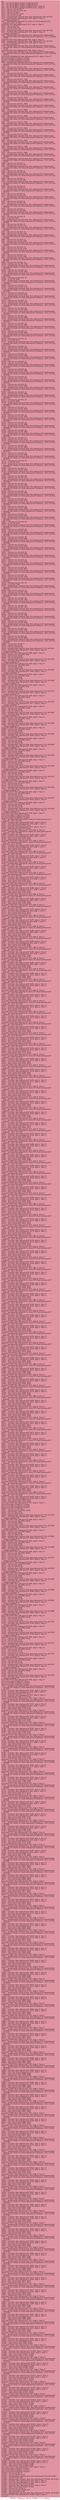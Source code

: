 digraph "CFG for '_Z18kernel_128_one_512PfS_S_S_S_' function" {
	label="CFG for '_Z18kernel_128_one_512PfS_S_S_S_' function";

	Node0x470db50 [shape=record,color="#b70d28ff", style=filled, fillcolor="#b70d2870",label="{%5:\l  %6 = tail call i32 @llvm.amdgcn.workgroup.id.x()\l  %7 = tail call i32 @llvm.amdgcn.workgroup.id.y()\l  %8 = tail call i32 @llvm.amdgcn.workitem.id.x(), !range !4\l  %9 = tail call i32 @llvm.amdgcn.workitem.id.y(), !range !4\l  %10 = shl nuw nsw i32 %9, 7\l  %11 = add nuw nsw i32 %10, %8\l  %12 = shl nsw i32 %6, 9\l  %13 = add nsw i32 %11, %12\l  %14 = sext i32 %13 to i64\l  %15 = getelementptr inbounds float, float addrspace(1)* %0, i64 %14\l  %16 = load float, float addrspace(1)* %15, align 4, !tbaa !5,\l... !amdgpu.noclobber !9\l  %17 = getelementptr inbounds [0 x float], [0 x float] addrspace(3)*\l... @shared_, i32 0, i32 %11\l  store float %16, float addrspace(3)* %17, align 4, !tbaa !5\l  %18 = shl nsw i32 %7, 7\l  %19 = add i32 %18, %8\l  %20 = sext i32 %19 to i64\l  %21 = getelementptr inbounds float, float addrspace(1)* %2, i64 %20\l  %22 = load float, float addrspace(1)* %21, align 4, !tbaa !5,\l... !amdgpu.noclobber !9\l  %23 = getelementptr inbounds float, float addrspace(3)* getelementptr\l... inbounds ([0 x float], [0 x float] addrspace(3)* @shared_, i32 0, i32 9216),\l... i32 %8\l  store float %22, float addrspace(3)* %23, align 4, !tbaa !5\l  %24 = getelementptr inbounds float, float addrspace(1)* %3, i64 %20\l  %25 = load float, float addrspace(1)* %24, align 4, !tbaa !5,\l... !amdgpu.noclobber !9\l  %26 = getelementptr inbounds float, float addrspace(3)* getelementptr\l... inbounds ([0 x float], [0 x float] addrspace(3)* @shared_, i32 0, i32 9344),\l... i32 %8\l  store float %25, float addrspace(3)* %26, align 4, !tbaa !5\l  %27 = getelementptr inbounds float, float addrspace(3)* getelementptr\l... inbounds ([0 x float], [0 x float] addrspace(3)* @shared_, i32 0, i32 8704),\l... i32 %11\l  store float 0.000000e+00, float addrspace(3)* %27, align 4, !tbaa !5\l  fence syncscope(\"workgroup\") release\l  tail call void @llvm.amdgcn.s.barrier()\l  fence syncscope(\"workgroup\") acquire\l  %28 = getelementptr inbounds float, float addrspace(3)* getelementptr\l... inbounds ([0 x float], [0 x float] addrspace(3)* @shared_, i32 0, i32 512),\l... i32 %11\l  %29 = add nuw nsw i32 %11, 512\l  %30 = getelementptr inbounds float, float addrspace(3)* getelementptr\l... inbounds ([0 x float], [0 x float] addrspace(3)* @shared_, i32 0, i32 512),\l... i32 %29\l  %31 = add nuw nsw i32 %11, 1024\l  %32 = getelementptr inbounds float, float addrspace(3)* getelementptr\l... inbounds ([0 x float], [0 x float] addrspace(3)* @shared_, i32 0, i32 512),\l... i32 %31\l  %33 = add nuw nsw i32 %11, 1536\l  %34 = getelementptr inbounds float, float addrspace(3)* getelementptr\l... inbounds ([0 x float], [0 x float] addrspace(3)* @shared_, i32 0, i32 512),\l... i32 %33\l  %35 = add nuw nsw i32 %11, 2048\l  %36 = getelementptr inbounds float, float addrspace(3)* getelementptr\l... inbounds ([0 x float], [0 x float] addrspace(3)* @shared_, i32 0, i32 512),\l... i32 %35\l  %37 = add nuw nsw i32 %11, 2560\l  %38 = getelementptr inbounds float, float addrspace(3)* getelementptr\l... inbounds ([0 x float], [0 x float] addrspace(3)* @shared_, i32 0, i32 512),\l... i32 %37\l  %39 = add nuw nsw i32 %11, 3072\l  %40 = getelementptr inbounds float, float addrspace(3)* getelementptr\l... inbounds ([0 x float], [0 x float] addrspace(3)* @shared_, i32 0, i32 512),\l... i32 %39\l  %41 = add nuw nsw i32 %11, 3584\l  %42 = getelementptr inbounds float, float addrspace(3)* getelementptr\l... inbounds ([0 x float], [0 x float] addrspace(3)* @shared_, i32 0, i32 512),\l... i32 %41\l  %43 = add nuw nsw i32 %11, 4096\l  %44 = getelementptr inbounds float, float addrspace(3)* getelementptr\l... inbounds ([0 x float], [0 x float] addrspace(3)* @shared_, i32 0, i32 512),\l... i32 %43\l  %45 = add nuw nsw i32 %11, 4608\l  %46 = getelementptr inbounds float, float addrspace(3)* getelementptr\l... inbounds ([0 x float], [0 x float] addrspace(3)* @shared_, i32 0, i32 512),\l... i32 %45\l  %47 = add nuw nsw i32 %11, 5120\l  %48 = getelementptr inbounds float, float addrspace(3)* getelementptr\l... inbounds ([0 x float], [0 x float] addrspace(3)* @shared_, i32 0, i32 512),\l... i32 %47\l  %49 = add nuw nsw i32 %11, 5632\l  %50 = getelementptr inbounds float, float addrspace(3)* getelementptr\l... inbounds ([0 x float], [0 x float] addrspace(3)* @shared_, i32 0, i32 512),\l... i32 %49\l  %51 = add nuw nsw i32 %11, 6144\l  %52 = getelementptr inbounds float, float addrspace(3)* getelementptr\l... inbounds ([0 x float], [0 x float] addrspace(3)* @shared_, i32 0, i32 512),\l... i32 %51\l  %53 = add nuw nsw i32 %11, 6656\l  %54 = getelementptr inbounds float, float addrspace(3)* getelementptr\l... inbounds ([0 x float], [0 x float] addrspace(3)* @shared_, i32 0, i32 512),\l... i32 %53\l  %55 = add nuw nsw i32 %11, 7168\l  %56 = getelementptr inbounds float, float addrspace(3)* getelementptr\l... inbounds ([0 x float], [0 x float] addrspace(3)* @shared_, i32 0, i32 512),\l... i32 %55\l  %57 = add nuw nsw i32 %11, 7680\l  %58 = getelementptr inbounds float, float addrspace(3)* getelementptr\l... inbounds ([0 x float], [0 x float] addrspace(3)* @shared_, i32 0, i32 512),\l... i32 %57\l  %59 = getelementptr inbounds float, float addrspace(3)* getelementptr\l... inbounds ([0 x float], [0 x float] addrspace(3)* @shared_, i32 0, i32 512),\l... i32 %8\l  %60 = add nuw nsw i32 %10, 1\l  %61 = add nuw nsw i32 %8, 128\l  %62 = getelementptr inbounds float, float addrspace(3)* getelementptr\l... inbounds ([0 x float], [0 x float] addrspace(3)* @shared_, i32 0, i32 512),\l... i32 %61\l  %63 = add nuw nsw i32 %10, 2\l  %64 = add nuw nsw i32 %8, 256\l  %65 = getelementptr inbounds float, float addrspace(3)* getelementptr\l... inbounds ([0 x float], [0 x float] addrspace(3)* @shared_, i32 0, i32 512),\l... i32 %64\l  %66 = add nuw nsw i32 %10, 3\l  %67 = add nuw nsw i32 %8, 384\l  %68 = getelementptr inbounds float, float addrspace(3)* getelementptr\l... inbounds ([0 x float], [0 x float] addrspace(3)* @shared_, i32 0, i32 512),\l... i32 %67\l  %69 = add nuw nsw i32 %10, 4\l  %70 = add nuw nsw i32 %8, 512\l  %71 = getelementptr inbounds float, float addrspace(3)* getelementptr\l... inbounds ([0 x float], [0 x float] addrspace(3)* @shared_, i32 0, i32 512),\l... i32 %70\l  %72 = add nuw nsw i32 %10, 5\l  %73 = add nuw nsw i32 %8, 640\l  %74 = getelementptr inbounds float, float addrspace(3)* getelementptr\l... inbounds ([0 x float], [0 x float] addrspace(3)* @shared_, i32 0, i32 512),\l... i32 %73\l  %75 = add nuw nsw i32 %10, 6\l  %76 = add nuw nsw i32 %8, 768\l  %77 = getelementptr inbounds float, float addrspace(3)* getelementptr\l... inbounds ([0 x float], [0 x float] addrspace(3)* @shared_, i32 0, i32 512),\l... i32 %76\l  %78 = add nuw nsw i32 %10, 7\l  %79 = add nuw nsw i32 %8, 896\l  %80 = getelementptr inbounds float, float addrspace(3)* getelementptr\l... inbounds ([0 x float], [0 x float] addrspace(3)* @shared_, i32 0, i32 512),\l... i32 %79\l  %81 = add nuw nsw i32 %10, 8\l  %82 = or i32 %8, 1024\l  %83 = getelementptr inbounds float, float addrspace(3)* getelementptr\l... inbounds ([0 x float], [0 x float] addrspace(3)* @shared_, i32 0, i32 512),\l... i32 %82\l  %84 = add nuw nsw i32 %10, 9\l  %85 = add nuw nsw i32 %8, 1152\l  %86 = getelementptr inbounds float, float addrspace(3)* getelementptr\l... inbounds ([0 x float], [0 x float] addrspace(3)* @shared_, i32 0, i32 512),\l... i32 %85\l  %87 = add nuw nsw i32 %10, 10\l  %88 = add nuw nsw i32 %8, 1280\l  %89 = getelementptr inbounds float, float addrspace(3)* getelementptr\l... inbounds ([0 x float], [0 x float] addrspace(3)* @shared_, i32 0, i32 512),\l... i32 %88\l  %90 = add nuw nsw i32 %10, 11\l  %91 = add nuw nsw i32 %8, 1408\l  %92 = getelementptr inbounds float, float addrspace(3)* getelementptr\l... inbounds ([0 x float], [0 x float] addrspace(3)* @shared_, i32 0, i32 512),\l... i32 %91\l  %93 = add nuw nsw i32 %10, 12\l  %94 = add nuw nsw i32 %8, 1536\l  %95 = getelementptr inbounds float, float addrspace(3)* getelementptr\l... inbounds ([0 x float], [0 x float] addrspace(3)* @shared_, i32 0, i32 512),\l... i32 %94\l  %96 = add nuw nsw i32 %10, 13\l  %97 = add nuw nsw i32 %8, 1664\l  %98 = getelementptr inbounds float, float addrspace(3)* getelementptr\l... inbounds ([0 x float], [0 x float] addrspace(3)* @shared_, i32 0, i32 512),\l... i32 %97\l  %99 = add nuw nsw i32 %10, 14\l  %100 = add nuw nsw i32 %8, 1792\l  %101 = getelementptr inbounds float, float addrspace(3)* getelementptr\l... inbounds ([0 x float], [0 x float] addrspace(3)* @shared_, i32 0, i32 512),\l... i32 %100\l  %102 = add nuw nsw i32 %10, 15\l  %103 = add nuw nsw i32 %8, 1920\l  %104 = getelementptr inbounds float, float addrspace(3)* getelementptr\l... inbounds ([0 x float], [0 x float] addrspace(3)* @shared_, i32 0, i32 512),\l... i32 %103\l  %105 = add nuw nsw i32 %10, 16\l  %106 = or i32 %8, 2048\l  %107 = getelementptr inbounds float, float addrspace(3)* getelementptr\l... inbounds ([0 x float], [0 x float] addrspace(3)* @shared_, i32 0, i32 512),\l... i32 %106\l  %108 = add nuw nsw i32 %10, 17\l  %109 = add nuw nsw i32 %8, 2176\l  %110 = getelementptr inbounds float, float addrspace(3)* getelementptr\l... inbounds ([0 x float], [0 x float] addrspace(3)* @shared_, i32 0, i32 512),\l... i32 %109\l  %111 = add nuw nsw i32 %10, 18\l  %112 = add nuw nsw i32 %8, 2304\l  %113 = getelementptr inbounds float, float addrspace(3)* getelementptr\l... inbounds ([0 x float], [0 x float] addrspace(3)* @shared_, i32 0, i32 512),\l... i32 %112\l  %114 = add nuw nsw i32 %10, 19\l  %115 = add nuw nsw i32 %8, 2432\l  %116 = getelementptr inbounds float, float addrspace(3)* getelementptr\l... inbounds ([0 x float], [0 x float] addrspace(3)* @shared_, i32 0, i32 512),\l... i32 %115\l  %117 = add nuw nsw i32 %10, 20\l  %118 = add nuw nsw i32 %8, 2560\l  %119 = getelementptr inbounds float, float addrspace(3)* getelementptr\l... inbounds ([0 x float], [0 x float] addrspace(3)* @shared_, i32 0, i32 512),\l... i32 %118\l  %120 = add nuw nsw i32 %10, 21\l  %121 = add nuw nsw i32 %8, 2688\l  %122 = getelementptr inbounds float, float addrspace(3)* getelementptr\l... inbounds ([0 x float], [0 x float] addrspace(3)* @shared_, i32 0, i32 512),\l... i32 %121\l  %123 = add nuw nsw i32 %10, 22\l  %124 = add nuw nsw i32 %8, 2816\l  %125 = getelementptr inbounds float, float addrspace(3)* getelementptr\l... inbounds ([0 x float], [0 x float] addrspace(3)* @shared_, i32 0, i32 512),\l... i32 %124\l  %126 = add nuw nsw i32 %10, 23\l  %127 = add nuw nsw i32 %8, 2944\l  %128 = getelementptr inbounds float, float addrspace(3)* getelementptr\l... inbounds ([0 x float], [0 x float] addrspace(3)* @shared_, i32 0, i32 512),\l... i32 %127\l  %129 = add nuw nsw i32 %10, 24\l  %130 = or i32 %8, 3072\l  %131 = getelementptr inbounds float, float addrspace(3)* getelementptr\l... inbounds ([0 x float], [0 x float] addrspace(3)* @shared_, i32 0, i32 512),\l... i32 %130\l  %132 = add nuw nsw i32 %10, 25\l  %133 = add nuw nsw i32 %8, 3200\l  %134 = getelementptr inbounds float, float addrspace(3)* getelementptr\l... inbounds ([0 x float], [0 x float] addrspace(3)* @shared_, i32 0, i32 512),\l... i32 %133\l  %135 = add nuw nsw i32 %10, 26\l  %136 = add nuw nsw i32 %8, 3328\l  %137 = getelementptr inbounds float, float addrspace(3)* getelementptr\l... inbounds ([0 x float], [0 x float] addrspace(3)* @shared_, i32 0, i32 512),\l... i32 %136\l  %138 = add nuw nsw i32 %10, 27\l  %139 = add nuw nsw i32 %8, 3456\l  %140 = getelementptr inbounds float, float addrspace(3)* getelementptr\l... inbounds ([0 x float], [0 x float] addrspace(3)* @shared_, i32 0, i32 512),\l... i32 %139\l  %141 = add nuw nsw i32 %10, 28\l  %142 = add nuw nsw i32 %8, 3584\l  %143 = getelementptr inbounds float, float addrspace(3)* getelementptr\l... inbounds ([0 x float], [0 x float] addrspace(3)* @shared_, i32 0, i32 512),\l... i32 %142\l  %144 = add nuw nsw i32 %10, 29\l  %145 = add nuw nsw i32 %8, 3712\l  %146 = getelementptr inbounds float, float addrspace(3)* getelementptr\l... inbounds ([0 x float], [0 x float] addrspace(3)* @shared_, i32 0, i32 512),\l... i32 %145\l  %147 = add nuw nsw i32 %10, 30\l  %148 = add nuw nsw i32 %8, 3840\l  %149 = getelementptr inbounds float, float addrspace(3)* getelementptr\l... inbounds ([0 x float], [0 x float] addrspace(3)* @shared_, i32 0, i32 512),\l... i32 %148\l  %150 = add nuw nsw i32 %10, 31\l  %151 = add nuw nsw i32 %8, 3968\l  %152 = getelementptr inbounds float, float addrspace(3)* getelementptr\l... inbounds ([0 x float], [0 x float] addrspace(3)* @shared_, i32 0, i32 512),\l... i32 %151\l  %153 = add nuw nsw i32 %10, 32\l  %154 = or i32 %8, 4096\l  %155 = getelementptr inbounds float, float addrspace(3)* getelementptr\l... inbounds ([0 x float], [0 x float] addrspace(3)* @shared_, i32 0, i32 512),\l... i32 %154\l  %156 = add nuw nsw i32 %10, 33\l  %157 = add nuw nsw i32 %8, 4224\l  %158 = getelementptr inbounds float, float addrspace(3)* getelementptr\l... inbounds ([0 x float], [0 x float] addrspace(3)* @shared_, i32 0, i32 512),\l... i32 %157\l  %159 = add nuw nsw i32 %10, 34\l  %160 = add nuw nsw i32 %8, 4352\l  %161 = getelementptr inbounds float, float addrspace(3)* getelementptr\l... inbounds ([0 x float], [0 x float] addrspace(3)* @shared_, i32 0, i32 512),\l... i32 %160\l  %162 = add nuw nsw i32 %10, 35\l  %163 = add nuw nsw i32 %8, 4480\l  %164 = getelementptr inbounds float, float addrspace(3)* getelementptr\l... inbounds ([0 x float], [0 x float] addrspace(3)* @shared_, i32 0, i32 512),\l... i32 %163\l  %165 = add nuw nsw i32 %10, 36\l  %166 = add nuw nsw i32 %8, 4608\l  %167 = getelementptr inbounds float, float addrspace(3)* getelementptr\l... inbounds ([0 x float], [0 x float] addrspace(3)* @shared_, i32 0, i32 512),\l... i32 %166\l  %168 = add nuw nsw i32 %10, 37\l  %169 = add nuw nsw i32 %8, 4736\l  %170 = getelementptr inbounds float, float addrspace(3)* getelementptr\l... inbounds ([0 x float], [0 x float] addrspace(3)* @shared_, i32 0, i32 512),\l... i32 %169\l  %171 = add nuw nsw i32 %10, 38\l  %172 = add nuw nsw i32 %8, 4864\l  %173 = getelementptr inbounds float, float addrspace(3)* getelementptr\l... inbounds ([0 x float], [0 x float] addrspace(3)* @shared_, i32 0, i32 512),\l... i32 %172\l  %174 = add nuw nsw i32 %10, 39\l  %175 = add nuw nsw i32 %8, 4992\l  %176 = getelementptr inbounds float, float addrspace(3)* getelementptr\l... inbounds ([0 x float], [0 x float] addrspace(3)* @shared_, i32 0, i32 512),\l... i32 %175\l  %177 = add nuw nsw i32 %10, 40\l  %178 = or i32 %8, 5120\l  %179 = getelementptr inbounds float, float addrspace(3)* getelementptr\l... inbounds ([0 x float], [0 x float] addrspace(3)* @shared_, i32 0, i32 512),\l... i32 %178\l  %180 = add nuw nsw i32 %10, 41\l  %181 = add nuw nsw i32 %8, 5248\l  %182 = getelementptr inbounds float, float addrspace(3)* getelementptr\l... inbounds ([0 x float], [0 x float] addrspace(3)* @shared_, i32 0, i32 512),\l... i32 %181\l  %183 = add nuw nsw i32 %10, 42\l  %184 = add nuw nsw i32 %8, 5376\l  %185 = getelementptr inbounds float, float addrspace(3)* getelementptr\l... inbounds ([0 x float], [0 x float] addrspace(3)* @shared_, i32 0, i32 512),\l... i32 %184\l  %186 = add nuw nsw i32 %10, 43\l  %187 = add nuw nsw i32 %8, 5504\l  %188 = getelementptr inbounds float, float addrspace(3)* getelementptr\l... inbounds ([0 x float], [0 x float] addrspace(3)* @shared_, i32 0, i32 512),\l... i32 %187\l  %189 = add nuw nsw i32 %10, 44\l  %190 = add nuw nsw i32 %8, 5632\l  %191 = getelementptr inbounds float, float addrspace(3)* getelementptr\l... inbounds ([0 x float], [0 x float] addrspace(3)* @shared_, i32 0, i32 512),\l... i32 %190\l  %192 = add nuw nsw i32 %10, 45\l  %193 = add nuw nsw i32 %8, 5760\l  %194 = getelementptr inbounds float, float addrspace(3)* getelementptr\l... inbounds ([0 x float], [0 x float] addrspace(3)* @shared_, i32 0, i32 512),\l... i32 %193\l  %195 = add nuw nsw i32 %10, 46\l  %196 = add nuw nsw i32 %8, 5888\l  %197 = getelementptr inbounds float, float addrspace(3)* getelementptr\l... inbounds ([0 x float], [0 x float] addrspace(3)* @shared_, i32 0, i32 512),\l... i32 %196\l  %198 = add nuw nsw i32 %10, 47\l  %199 = add nuw nsw i32 %8, 6016\l  %200 = getelementptr inbounds float, float addrspace(3)* getelementptr\l... inbounds ([0 x float], [0 x float] addrspace(3)* @shared_, i32 0, i32 512),\l... i32 %199\l  %201 = add nuw nsw i32 %10, 48\l  %202 = or i32 %8, 6144\l  %203 = getelementptr inbounds float, float addrspace(3)* getelementptr\l... inbounds ([0 x float], [0 x float] addrspace(3)* @shared_, i32 0, i32 512),\l... i32 %202\l  %204 = add nuw nsw i32 %10, 49\l  %205 = add nuw nsw i32 %8, 6272\l  %206 = getelementptr inbounds float, float addrspace(3)* getelementptr\l... inbounds ([0 x float], [0 x float] addrspace(3)* @shared_, i32 0, i32 512),\l... i32 %205\l  %207 = add nuw nsw i32 %10, 50\l  %208 = add nuw nsw i32 %8, 6400\l  %209 = getelementptr inbounds float, float addrspace(3)* getelementptr\l... inbounds ([0 x float], [0 x float] addrspace(3)* @shared_, i32 0, i32 512),\l... i32 %208\l  %210 = add nuw nsw i32 %10, 51\l  %211 = add nuw nsw i32 %8, 6528\l  %212 = getelementptr inbounds float, float addrspace(3)* getelementptr\l... inbounds ([0 x float], [0 x float] addrspace(3)* @shared_, i32 0, i32 512),\l... i32 %211\l  %213 = add nuw nsw i32 %10, 52\l  %214 = add nuw nsw i32 %8, 6656\l  %215 = getelementptr inbounds float, float addrspace(3)* getelementptr\l... inbounds ([0 x float], [0 x float] addrspace(3)* @shared_, i32 0, i32 512),\l... i32 %214\l  %216 = add nuw nsw i32 %10, 53\l  %217 = add nuw nsw i32 %8, 6784\l  %218 = getelementptr inbounds float, float addrspace(3)* getelementptr\l... inbounds ([0 x float], [0 x float] addrspace(3)* @shared_, i32 0, i32 512),\l... i32 %217\l  %219 = add nuw nsw i32 %10, 54\l  %220 = add nuw nsw i32 %8, 6912\l  %221 = getelementptr inbounds float, float addrspace(3)* getelementptr\l... inbounds ([0 x float], [0 x float] addrspace(3)* @shared_, i32 0, i32 512),\l... i32 %220\l  %222 = add nuw nsw i32 %10, 55\l  %223 = add nuw nsw i32 %8, 7040\l  %224 = getelementptr inbounds float, float addrspace(3)* getelementptr\l... inbounds ([0 x float], [0 x float] addrspace(3)* @shared_, i32 0, i32 512),\l... i32 %223\l  %225 = add nuw nsw i32 %10, 56\l  %226 = or i32 %8, 7168\l  %227 = getelementptr inbounds float, float addrspace(3)* getelementptr\l... inbounds ([0 x float], [0 x float] addrspace(3)* @shared_, i32 0, i32 512),\l... i32 %226\l  %228 = add nuw nsw i32 %10, 57\l  %229 = add nuw nsw i32 %8, 7296\l  %230 = getelementptr inbounds float, float addrspace(3)* getelementptr\l... inbounds ([0 x float], [0 x float] addrspace(3)* @shared_, i32 0, i32 512),\l... i32 %229\l  %231 = add nuw nsw i32 %10, 58\l  %232 = add nuw nsw i32 %8, 7424\l  %233 = getelementptr inbounds float, float addrspace(3)* getelementptr\l... inbounds ([0 x float], [0 x float] addrspace(3)* @shared_, i32 0, i32 512),\l... i32 %232\l  %234 = add nuw nsw i32 %10, 59\l  %235 = add nuw nsw i32 %8, 7552\l  %236 = getelementptr inbounds float, float addrspace(3)* getelementptr\l... inbounds ([0 x float], [0 x float] addrspace(3)* @shared_, i32 0, i32 512),\l... i32 %235\l  %237 = add nuw nsw i32 %10, 60\l  %238 = add nuw nsw i32 %8, 7680\l  %239 = getelementptr inbounds float, float addrspace(3)* getelementptr\l... inbounds ([0 x float], [0 x float] addrspace(3)* @shared_, i32 0, i32 512),\l... i32 %238\l  %240 = add nuw nsw i32 %10, 61\l  %241 = add nuw nsw i32 %8, 7808\l  %242 = getelementptr inbounds float, float addrspace(3)* getelementptr\l... inbounds ([0 x float], [0 x float] addrspace(3)* @shared_, i32 0, i32 512),\l... i32 %241\l  %243 = add nuw nsw i32 %10, 62\l  %244 = add nuw nsw i32 %8, 7936\l  %245 = getelementptr inbounds float, float addrspace(3)* getelementptr\l... inbounds ([0 x float], [0 x float] addrspace(3)* @shared_, i32 0, i32 512),\l... i32 %244\l  %246 = add nuw nsw i32 %10, 63\l  %247 = add nuw nsw i32 %8, 8064\l  %248 = getelementptr inbounds float, float addrspace(3)* getelementptr\l... inbounds ([0 x float], [0 x float] addrspace(3)* @shared_, i32 0, i32 512),\l... i32 %247\l  %249 = shl nuw nsw i32 %9, 9\l  %250 = add i32 %19, %249\l  %251 = sext i32 %250 to i64\l  %252 = getelementptr inbounds float, float addrspace(1)* %1, i64 %251\l  %253 = load float, float addrspace(1)* %252, align 4, !tbaa !5,\l... !amdgpu.noclobber !9\l  store float %253, float addrspace(3)* %28, align 4, !tbaa !5\l  %254 = add nuw nsw i32 %249, 2048\l  %255 = add i32 %19, %254\l  %256 = sext i32 %255 to i64\l  %257 = getelementptr inbounds float, float addrspace(1)* %1, i64 %256\l  %258 = load float, float addrspace(1)* %257, align 4, !tbaa !5,\l... !amdgpu.noclobber !9\l  store float %258, float addrspace(3)* %30, align 4, !tbaa !5\l  %259 = add nuw nsw i32 %249, 4096\l  %260 = add i32 %19, %259\l  %261 = sext i32 %260 to i64\l  %262 = getelementptr inbounds float, float addrspace(1)* %1, i64 %261\l  %263 = load float, float addrspace(1)* %262, align 4, !tbaa !5,\l... !amdgpu.noclobber !9\l  store float %263, float addrspace(3)* %32, align 4, !tbaa !5\l  %264 = add nuw nsw i32 %249, 6144\l  %265 = add i32 %19, %264\l  %266 = sext i32 %265 to i64\l  %267 = getelementptr inbounds float, float addrspace(1)* %1, i64 %266\l  %268 = load float, float addrspace(1)* %267, align 4, !tbaa !5,\l... !amdgpu.noclobber !9\l  store float %268, float addrspace(3)* %34, align 4, !tbaa !5\l  %269 = add nuw nsw i32 %249, 8192\l  %270 = add i32 %19, %269\l  %271 = sext i32 %270 to i64\l  %272 = getelementptr inbounds float, float addrspace(1)* %1, i64 %271\l  %273 = load float, float addrspace(1)* %272, align 4, !tbaa !5,\l... !amdgpu.noclobber !9\l  store float %273, float addrspace(3)* %36, align 4, !tbaa !5\l  %274 = add nuw nsw i32 %249, 10240\l  %275 = add i32 %19, %274\l  %276 = sext i32 %275 to i64\l  %277 = getelementptr inbounds float, float addrspace(1)* %1, i64 %276\l  %278 = load float, float addrspace(1)* %277, align 4, !tbaa !5,\l... !amdgpu.noclobber !9\l  store float %278, float addrspace(3)* %38, align 4, !tbaa !5\l  %279 = add nuw nsw i32 %249, 12288\l  %280 = add i32 %19, %279\l  %281 = sext i32 %280 to i64\l  %282 = getelementptr inbounds float, float addrspace(1)* %1, i64 %281\l  %283 = load float, float addrspace(1)* %282, align 4, !tbaa !5,\l... !amdgpu.noclobber !9\l  store float %283, float addrspace(3)* %40, align 4, !tbaa !5\l  %284 = add nuw nsw i32 %249, 14336\l  %285 = add i32 %19, %284\l  %286 = sext i32 %285 to i64\l  %287 = getelementptr inbounds float, float addrspace(1)* %1, i64 %286\l  %288 = load float, float addrspace(1)* %287, align 4, !tbaa !5,\l... !amdgpu.noclobber !9\l  store float %288, float addrspace(3)* %42, align 4, !tbaa !5\l  %289 = add nuw nsw i32 %249, 16384\l  %290 = add i32 %19, %289\l  %291 = sext i32 %290 to i64\l  %292 = getelementptr inbounds float, float addrspace(1)* %1, i64 %291\l  %293 = load float, float addrspace(1)* %292, align 4, !tbaa !5,\l... !amdgpu.noclobber !9\l  store float %293, float addrspace(3)* %44, align 4, !tbaa !5\l  %294 = add nuw nsw i32 %249, 18432\l  %295 = add i32 %19, %294\l  %296 = sext i32 %295 to i64\l  %297 = getelementptr inbounds float, float addrspace(1)* %1, i64 %296\l  %298 = load float, float addrspace(1)* %297, align 4, !tbaa !5,\l... !amdgpu.noclobber !9\l  store float %298, float addrspace(3)* %46, align 4, !tbaa !5\l  %299 = add nuw nsw i32 %249, 20480\l  %300 = add i32 %19, %299\l  %301 = sext i32 %300 to i64\l  %302 = getelementptr inbounds float, float addrspace(1)* %1, i64 %301\l  %303 = load float, float addrspace(1)* %302, align 4, !tbaa !5,\l... !amdgpu.noclobber !9\l  store float %303, float addrspace(3)* %48, align 4, !tbaa !5\l  %304 = add nuw nsw i32 %249, 22528\l  %305 = add i32 %19, %304\l  %306 = sext i32 %305 to i64\l  %307 = getelementptr inbounds float, float addrspace(1)* %1, i64 %306\l  %308 = load float, float addrspace(1)* %307, align 4, !tbaa !5,\l... !amdgpu.noclobber !9\l  store float %308, float addrspace(3)* %50, align 4, !tbaa !5\l  %309 = add nuw nsw i32 %249, 24576\l  %310 = add i32 %19, %309\l  %311 = sext i32 %310 to i64\l  %312 = getelementptr inbounds float, float addrspace(1)* %1, i64 %311\l  %313 = load float, float addrspace(1)* %312, align 4, !tbaa !5,\l... !amdgpu.noclobber !9\l  store float %313, float addrspace(3)* %52, align 4, !tbaa !5\l  %314 = add nuw nsw i32 %249, 26624\l  %315 = add i32 %19, %314\l  %316 = sext i32 %315 to i64\l  %317 = getelementptr inbounds float, float addrspace(1)* %1, i64 %316\l  %318 = load float, float addrspace(1)* %317, align 4, !tbaa !5,\l... !amdgpu.noclobber !9\l  store float %318, float addrspace(3)* %54, align 4, !tbaa !5\l  %319 = add nuw nsw i32 %249, 28672\l  %320 = add i32 %19, %319\l  %321 = sext i32 %320 to i64\l  %322 = getelementptr inbounds float, float addrspace(1)* %1, i64 %321\l  %323 = load float, float addrspace(1)* %322, align 4, !tbaa !5,\l... !amdgpu.noclobber !9\l  store float %323, float addrspace(3)* %56, align 4, !tbaa !5\l  %324 = add nuw nsw i32 %249, 30720\l  %325 = add i32 %19, %324\l  %326 = sext i32 %325 to i64\l  %327 = getelementptr inbounds float, float addrspace(1)* %1, i64 %326\l  %328 = load float, float addrspace(1)* %327, align 4, !tbaa !5,\l... !amdgpu.noclobber !9\l  store float %328, float addrspace(3)* %58, align 4, !tbaa !5\l  fence syncscope(\"workgroup\") release\l  tail call void @llvm.amdgcn.s.barrier()\l  fence syncscope(\"workgroup\") acquire\l  %329 = getelementptr inbounds [0 x float], [0 x float] addrspace(3)*\l... @shared_, i32 0, i32 %10\l  %330 = load float, float addrspace(3)* %329, align 4, !tbaa !5\l  %331 = load float, float addrspace(3)* %59, align 4, !tbaa !5\l  %332 = fmul contract float %330, %331\l  %333 = load float, float addrspace(3)* %27, align 4, !tbaa !5\l  %334 = fadd contract float %333, %332\l  store float %334, float addrspace(3)* %27, align 4, !tbaa !5\l  %335 = getelementptr inbounds [0 x float], [0 x float] addrspace(3)*\l... @shared_, i32 0, i32 %60\l  %336 = load float, float addrspace(3)* %335, align 4, !tbaa !5\l  %337 = load float, float addrspace(3)* %62, align 4, !tbaa !5\l  %338 = fmul contract float %336, %337\l  %339 = fadd contract float %334, %338\l  store float %339, float addrspace(3)* %27, align 4, !tbaa !5\l  %340 = getelementptr inbounds [0 x float], [0 x float] addrspace(3)*\l... @shared_, i32 0, i32 %63\l  %341 = load float, float addrspace(3)* %340, align 4, !tbaa !5\l  %342 = load float, float addrspace(3)* %65, align 4, !tbaa !5\l  %343 = fmul contract float %341, %342\l  %344 = fadd contract float %339, %343\l  store float %344, float addrspace(3)* %27, align 4, !tbaa !5\l  %345 = getelementptr inbounds [0 x float], [0 x float] addrspace(3)*\l... @shared_, i32 0, i32 %66\l  %346 = load float, float addrspace(3)* %345, align 4, !tbaa !5\l  %347 = load float, float addrspace(3)* %68, align 4, !tbaa !5\l  %348 = fmul contract float %346, %347\l  %349 = fadd contract float %344, %348\l  store float %349, float addrspace(3)* %27, align 4, !tbaa !5\l  %350 = getelementptr inbounds [0 x float], [0 x float] addrspace(3)*\l... @shared_, i32 0, i32 %69\l  %351 = load float, float addrspace(3)* %350, align 4, !tbaa !5\l  %352 = load float, float addrspace(3)* %71, align 4, !tbaa !5\l  %353 = fmul contract float %351, %352\l  %354 = fadd contract float %349, %353\l  store float %354, float addrspace(3)* %27, align 4, !tbaa !5\l  %355 = getelementptr inbounds [0 x float], [0 x float] addrspace(3)*\l... @shared_, i32 0, i32 %72\l  %356 = load float, float addrspace(3)* %355, align 4, !tbaa !5\l  %357 = load float, float addrspace(3)* %74, align 4, !tbaa !5\l  %358 = fmul contract float %356, %357\l  %359 = fadd contract float %354, %358\l  store float %359, float addrspace(3)* %27, align 4, !tbaa !5\l  %360 = getelementptr inbounds [0 x float], [0 x float] addrspace(3)*\l... @shared_, i32 0, i32 %75\l  %361 = load float, float addrspace(3)* %360, align 4, !tbaa !5\l  %362 = load float, float addrspace(3)* %77, align 4, !tbaa !5\l  %363 = fmul contract float %361, %362\l  %364 = fadd contract float %359, %363\l  store float %364, float addrspace(3)* %27, align 4, !tbaa !5\l  %365 = getelementptr inbounds [0 x float], [0 x float] addrspace(3)*\l... @shared_, i32 0, i32 %78\l  %366 = load float, float addrspace(3)* %365, align 4, !tbaa !5\l  %367 = load float, float addrspace(3)* %80, align 4, !tbaa !5\l  %368 = fmul contract float %366, %367\l  %369 = fadd contract float %364, %368\l  store float %369, float addrspace(3)* %27, align 4, !tbaa !5\l  %370 = getelementptr inbounds [0 x float], [0 x float] addrspace(3)*\l... @shared_, i32 0, i32 %81\l  %371 = load float, float addrspace(3)* %370, align 4, !tbaa !5\l  %372 = load float, float addrspace(3)* %83, align 4, !tbaa !5\l  %373 = fmul contract float %371, %372\l  %374 = fadd contract float %369, %373\l  store float %374, float addrspace(3)* %27, align 4, !tbaa !5\l  %375 = getelementptr inbounds [0 x float], [0 x float] addrspace(3)*\l... @shared_, i32 0, i32 %84\l  %376 = load float, float addrspace(3)* %375, align 4, !tbaa !5\l  %377 = load float, float addrspace(3)* %86, align 4, !tbaa !5\l  %378 = fmul contract float %376, %377\l  %379 = fadd contract float %374, %378\l  store float %379, float addrspace(3)* %27, align 4, !tbaa !5\l  %380 = getelementptr inbounds [0 x float], [0 x float] addrspace(3)*\l... @shared_, i32 0, i32 %87\l  %381 = load float, float addrspace(3)* %380, align 4, !tbaa !5\l  %382 = load float, float addrspace(3)* %89, align 4, !tbaa !5\l  %383 = fmul contract float %381, %382\l  %384 = fadd contract float %379, %383\l  store float %384, float addrspace(3)* %27, align 4, !tbaa !5\l  %385 = getelementptr inbounds [0 x float], [0 x float] addrspace(3)*\l... @shared_, i32 0, i32 %90\l  %386 = load float, float addrspace(3)* %385, align 4, !tbaa !5\l  %387 = load float, float addrspace(3)* %92, align 4, !tbaa !5\l  %388 = fmul contract float %386, %387\l  %389 = fadd contract float %384, %388\l  store float %389, float addrspace(3)* %27, align 4, !tbaa !5\l  %390 = getelementptr inbounds [0 x float], [0 x float] addrspace(3)*\l... @shared_, i32 0, i32 %93\l  %391 = load float, float addrspace(3)* %390, align 4, !tbaa !5\l  %392 = load float, float addrspace(3)* %95, align 4, !tbaa !5\l  %393 = fmul contract float %391, %392\l  %394 = fadd contract float %389, %393\l  store float %394, float addrspace(3)* %27, align 4, !tbaa !5\l  %395 = getelementptr inbounds [0 x float], [0 x float] addrspace(3)*\l... @shared_, i32 0, i32 %96\l  %396 = load float, float addrspace(3)* %395, align 4, !tbaa !5\l  %397 = load float, float addrspace(3)* %98, align 4, !tbaa !5\l  %398 = fmul contract float %396, %397\l  %399 = fadd contract float %394, %398\l  store float %399, float addrspace(3)* %27, align 4, !tbaa !5\l  %400 = getelementptr inbounds [0 x float], [0 x float] addrspace(3)*\l... @shared_, i32 0, i32 %99\l  %401 = load float, float addrspace(3)* %400, align 4, !tbaa !5\l  %402 = load float, float addrspace(3)* %101, align 4, !tbaa !5\l  %403 = fmul contract float %401, %402\l  %404 = fadd contract float %399, %403\l  store float %404, float addrspace(3)* %27, align 4, !tbaa !5\l  %405 = getelementptr inbounds [0 x float], [0 x float] addrspace(3)*\l... @shared_, i32 0, i32 %102\l  %406 = load float, float addrspace(3)* %405, align 4, !tbaa !5\l  %407 = load float, float addrspace(3)* %104, align 4, !tbaa !5\l  %408 = fmul contract float %406, %407\l  %409 = fadd contract float %404, %408\l  store float %409, float addrspace(3)* %27, align 4, !tbaa !5\l  %410 = getelementptr inbounds [0 x float], [0 x float] addrspace(3)*\l... @shared_, i32 0, i32 %105\l  %411 = load float, float addrspace(3)* %410, align 4, !tbaa !5\l  %412 = load float, float addrspace(3)* %107, align 4, !tbaa !5\l  %413 = fmul contract float %411, %412\l  %414 = fadd contract float %409, %413\l  store float %414, float addrspace(3)* %27, align 4, !tbaa !5\l  %415 = getelementptr inbounds [0 x float], [0 x float] addrspace(3)*\l... @shared_, i32 0, i32 %108\l  %416 = load float, float addrspace(3)* %415, align 4, !tbaa !5\l  %417 = load float, float addrspace(3)* %110, align 4, !tbaa !5\l  %418 = fmul contract float %416, %417\l  %419 = fadd contract float %414, %418\l  store float %419, float addrspace(3)* %27, align 4, !tbaa !5\l  %420 = getelementptr inbounds [0 x float], [0 x float] addrspace(3)*\l... @shared_, i32 0, i32 %111\l  %421 = load float, float addrspace(3)* %420, align 4, !tbaa !5\l  %422 = load float, float addrspace(3)* %113, align 4, !tbaa !5\l  %423 = fmul contract float %421, %422\l  %424 = fadd contract float %419, %423\l  store float %424, float addrspace(3)* %27, align 4, !tbaa !5\l  %425 = getelementptr inbounds [0 x float], [0 x float] addrspace(3)*\l... @shared_, i32 0, i32 %114\l  %426 = load float, float addrspace(3)* %425, align 4, !tbaa !5\l  %427 = load float, float addrspace(3)* %116, align 4, !tbaa !5\l  %428 = fmul contract float %426, %427\l  %429 = fadd contract float %424, %428\l  store float %429, float addrspace(3)* %27, align 4, !tbaa !5\l  %430 = getelementptr inbounds [0 x float], [0 x float] addrspace(3)*\l... @shared_, i32 0, i32 %117\l  %431 = load float, float addrspace(3)* %430, align 4, !tbaa !5\l  %432 = load float, float addrspace(3)* %119, align 4, !tbaa !5\l  %433 = fmul contract float %431, %432\l  %434 = fadd contract float %429, %433\l  store float %434, float addrspace(3)* %27, align 4, !tbaa !5\l  %435 = getelementptr inbounds [0 x float], [0 x float] addrspace(3)*\l... @shared_, i32 0, i32 %120\l  %436 = load float, float addrspace(3)* %435, align 4, !tbaa !5\l  %437 = load float, float addrspace(3)* %122, align 4, !tbaa !5\l  %438 = fmul contract float %436, %437\l  %439 = fadd contract float %434, %438\l  store float %439, float addrspace(3)* %27, align 4, !tbaa !5\l  %440 = getelementptr inbounds [0 x float], [0 x float] addrspace(3)*\l... @shared_, i32 0, i32 %123\l  %441 = load float, float addrspace(3)* %440, align 4, !tbaa !5\l  %442 = load float, float addrspace(3)* %125, align 4, !tbaa !5\l  %443 = fmul contract float %441, %442\l  %444 = fadd contract float %439, %443\l  store float %444, float addrspace(3)* %27, align 4, !tbaa !5\l  %445 = getelementptr inbounds [0 x float], [0 x float] addrspace(3)*\l... @shared_, i32 0, i32 %126\l  %446 = load float, float addrspace(3)* %445, align 4, !tbaa !5\l  %447 = load float, float addrspace(3)* %128, align 4, !tbaa !5\l  %448 = fmul contract float %446, %447\l  %449 = fadd contract float %444, %448\l  store float %449, float addrspace(3)* %27, align 4, !tbaa !5\l  %450 = getelementptr inbounds [0 x float], [0 x float] addrspace(3)*\l... @shared_, i32 0, i32 %129\l  %451 = load float, float addrspace(3)* %450, align 4, !tbaa !5\l  %452 = load float, float addrspace(3)* %131, align 4, !tbaa !5\l  %453 = fmul contract float %451, %452\l  %454 = fadd contract float %449, %453\l  store float %454, float addrspace(3)* %27, align 4, !tbaa !5\l  %455 = getelementptr inbounds [0 x float], [0 x float] addrspace(3)*\l... @shared_, i32 0, i32 %132\l  %456 = load float, float addrspace(3)* %455, align 4, !tbaa !5\l  %457 = load float, float addrspace(3)* %134, align 4, !tbaa !5\l  %458 = fmul contract float %456, %457\l  %459 = fadd contract float %454, %458\l  store float %459, float addrspace(3)* %27, align 4, !tbaa !5\l  %460 = getelementptr inbounds [0 x float], [0 x float] addrspace(3)*\l... @shared_, i32 0, i32 %135\l  %461 = load float, float addrspace(3)* %460, align 4, !tbaa !5\l  %462 = load float, float addrspace(3)* %137, align 4, !tbaa !5\l  %463 = fmul contract float %461, %462\l  %464 = fadd contract float %459, %463\l  store float %464, float addrspace(3)* %27, align 4, !tbaa !5\l  %465 = getelementptr inbounds [0 x float], [0 x float] addrspace(3)*\l... @shared_, i32 0, i32 %138\l  %466 = load float, float addrspace(3)* %465, align 4, !tbaa !5\l  %467 = load float, float addrspace(3)* %140, align 4, !tbaa !5\l  %468 = fmul contract float %466, %467\l  %469 = fadd contract float %464, %468\l  store float %469, float addrspace(3)* %27, align 4, !tbaa !5\l  %470 = getelementptr inbounds [0 x float], [0 x float] addrspace(3)*\l... @shared_, i32 0, i32 %141\l  %471 = load float, float addrspace(3)* %470, align 4, !tbaa !5\l  %472 = load float, float addrspace(3)* %143, align 4, !tbaa !5\l  %473 = fmul contract float %471, %472\l  %474 = fadd contract float %469, %473\l  store float %474, float addrspace(3)* %27, align 4, !tbaa !5\l  %475 = getelementptr inbounds [0 x float], [0 x float] addrspace(3)*\l... @shared_, i32 0, i32 %144\l  %476 = load float, float addrspace(3)* %475, align 4, !tbaa !5\l  %477 = load float, float addrspace(3)* %146, align 4, !tbaa !5\l  %478 = fmul contract float %476, %477\l  %479 = fadd contract float %474, %478\l  store float %479, float addrspace(3)* %27, align 4, !tbaa !5\l  %480 = getelementptr inbounds [0 x float], [0 x float] addrspace(3)*\l... @shared_, i32 0, i32 %147\l  %481 = load float, float addrspace(3)* %480, align 4, !tbaa !5\l  %482 = load float, float addrspace(3)* %149, align 4, !tbaa !5\l  %483 = fmul contract float %481, %482\l  %484 = fadd contract float %479, %483\l  store float %484, float addrspace(3)* %27, align 4, !tbaa !5\l  %485 = getelementptr inbounds [0 x float], [0 x float] addrspace(3)*\l... @shared_, i32 0, i32 %150\l  %486 = load float, float addrspace(3)* %485, align 4, !tbaa !5\l  %487 = load float, float addrspace(3)* %152, align 4, !tbaa !5\l  %488 = fmul contract float %486, %487\l  %489 = fadd contract float %484, %488\l  store float %489, float addrspace(3)* %27, align 4, !tbaa !5\l  %490 = getelementptr inbounds [0 x float], [0 x float] addrspace(3)*\l... @shared_, i32 0, i32 %153\l  %491 = load float, float addrspace(3)* %490, align 4, !tbaa !5\l  %492 = load float, float addrspace(3)* %155, align 4, !tbaa !5\l  %493 = fmul contract float %491, %492\l  %494 = fadd contract float %489, %493\l  store float %494, float addrspace(3)* %27, align 4, !tbaa !5\l  %495 = getelementptr inbounds [0 x float], [0 x float] addrspace(3)*\l... @shared_, i32 0, i32 %156\l  %496 = load float, float addrspace(3)* %495, align 4, !tbaa !5\l  %497 = load float, float addrspace(3)* %158, align 4, !tbaa !5\l  %498 = fmul contract float %496, %497\l  %499 = fadd contract float %494, %498\l  store float %499, float addrspace(3)* %27, align 4, !tbaa !5\l  %500 = getelementptr inbounds [0 x float], [0 x float] addrspace(3)*\l... @shared_, i32 0, i32 %159\l  %501 = load float, float addrspace(3)* %500, align 4, !tbaa !5\l  %502 = load float, float addrspace(3)* %161, align 4, !tbaa !5\l  %503 = fmul contract float %501, %502\l  %504 = fadd contract float %499, %503\l  store float %504, float addrspace(3)* %27, align 4, !tbaa !5\l  %505 = getelementptr inbounds [0 x float], [0 x float] addrspace(3)*\l... @shared_, i32 0, i32 %162\l  %506 = load float, float addrspace(3)* %505, align 4, !tbaa !5\l  %507 = load float, float addrspace(3)* %164, align 4, !tbaa !5\l  %508 = fmul contract float %506, %507\l  %509 = fadd contract float %504, %508\l  store float %509, float addrspace(3)* %27, align 4, !tbaa !5\l  %510 = getelementptr inbounds [0 x float], [0 x float] addrspace(3)*\l... @shared_, i32 0, i32 %165\l  %511 = load float, float addrspace(3)* %510, align 4, !tbaa !5\l  %512 = load float, float addrspace(3)* %167, align 4, !tbaa !5\l  %513 = fmul contract float %511, %512\l  %514 = fadd contract float %509, %513\l  store float %514, float addrspace(3)* %27, align 4, !tbaa !5\l  %515 = getelementptr inbounds [0 x float], [0 x float] addrspace(3)*\l... @shared_, i32 0, i32 %168\l  %516 = load float, float addrspace(3)* %515, align 4, !tbaa !5\l  %517 = load float, float addrspace(3)* %170, align 4, !tbaa !5\l  %518 = fmul contract float %516, %517\l  %519 = fadd contract float %514, %518\l  store float %519, float addrspace(3)* %27, align 4, !tbaa !5\l  %520 = getelementptr inbounds [0 x float], [0 x float] addrspace(3)*\l... @shared_, i32 0, i32 %171\l  %521 = load float, float addrspace(3)* %520, align 4, !tbaa !5\l  %522 = load float, float addrspace(3)* %173, align 4, !tbaa !5\l  %523 = fmul contract float %521, %522\l  %524 = fadd contract float %519, %523\l  store float %524, float addrspace(3)* %27, align 4, !tbaa !5\l  %525 = getelementptr inbounds [0 x float], [0 x float] addrspace(3)*\l... @shared_, i32 0, i32 %174\l  %526 = load float, float addrspace(3)* %525, align 4, !tbaa !5\l  %527 = load float, float addrspace(3)* %176, align 4, !tbaa !5\l  %528 = fmul contract float %526, %527\l  %529 = fadd contract float %524, %528\l  store float %529, float addrspace(3)* %27, align 4, !tbaa !5\l  %530 = getelementptr inbounds [0 x float], [0 x float] addrspace(3)*\l... @shared_, i32 0, i32 %177\l  %531 = load float, float addrspace(3)* %530, align 4, !tbaa !5\l  %532 = load float, float addrspace(3)* %179, align 4, !tbaa !5\l  %533 = fmul contract float %531, %532\l  %534 = fadd contract float %529, %533\l  store float %534, float addrspace(3)* %27, align 4, !tbaa !5\l  %535 = getelementptr inbounds [0 x float], [0 x float] addrspace(3)*\l... @shared_, i32 0, i32 %180\l  %536 = load float, float addrspace(3)* %535, align 4, !tbaa !5\l  %537 = load float, float addrspace(3)* %182, align 4, !tbaa !5\l  %538 = fmul contract float %536, %537\l  %539 = fadd contract float %534, %538\l  store float %539, float addrspace(3)* %27, align 4, !tbaa !5\l  %540 = getelementptr inbounds [0 x float], [0 x float] addrspace(3)*\l... @shared_, i32 0, i32 %183\l  %541 = load float, float addrspace(3)* %540, align 4, !tbaa !5\l  %542 = load float, float addrspace(3)* %185, align 4, !tbaa !5\l  %543 = fmul contract float %541, %542\l  %544 = fadd contract float %539, %543\l  store float %544, float addrspace(3)* %27, align 4, !tbaa !5\l  %545 = getelementptr inbounds [0 x float], [0 x float] addrspace(3)*\l... @shared_, i32 0, i32 %186\l  %546 = load float, float addrspace(3)* %545, align 4, !tbaa !5\l  %547 = load float, float addrspace(3)* %188, align 4, !tbaa !5\l  %548 = fmul contract float %546, %547\l  %549 = fadd contract float %544, %548\l  store float %549, float addrspace(3)* %27, align 4, !tbaa !5\l  %550 = getelementptr inbounds [0 x float], [0 x float] addrspace(3)*\l... @shared_, i32 0, i32 %189\l  %551 = load float, float addrspace(3)* %550, align 4, !tbaa !5\l  %552 = load float, float addrspace(3)* %191, align 4, !tbaa !5\l  %553 = fmul contract float %551, %552\l  %554 = fadd contract float %549, %553\l  store float %554, float addrspace(3)* %27, align 4, !tbaa !5\l  %555 = getelementptr inbounds [0 x float], [0 x float] addrspace(3)*\l... @shared_, i32 0, i32 %192\l  %556 = load float, float addrspace(3)* %555, align 4, !tbaa !5\l  %557 = load float, float addrspace(3)* %194, align 4, !tbaa !5\l  %558 = fmul contract float %556, %557\l  %559 = fadd contract float %554, %558\l  store float %559, float addrspace(3)* %27, align 4, !tbaa !5\l  %560 = getelementptr inbounds [0 x float], [0 x float] addrspace(3)*\l... @shared_, i32 0, i32 %195\l  %561 = load float, float addrspace(3)* %560, align 4, !tbaa !5\l  %562 = load float, float addrspace(3)* %197, align 4, !tbaa !5\l  %563 = fmul contract float %561, %562\l  %564 = fadd contract float %559, %563\l  store float %564, float addrspace(3)* %27, align 4, !tbaa !5\l  %565 = getelementptr inbounds [0 x float], [0 x float] addrspace(3)*\l... @shared_, i32 0, i32 %198\l  %566 = load float, float addrspace(3)* %565, align 4, !tbaa !5\l  %567 = load float, float addrspace(3)* %200, align 4, !tbaa !5\l  %568 = fmul contract float %566, %567\l  %569 = fadd contract float %564, %568\l  store float %569, float addrspace(3)* %27, align 4, !tbaa !5\l  %570 = getelementptr inbounds [0 x float], [0 x float] addrspace(3)*\l... @shared_, i32 0, i32 %201\l  %571 = load float, float addrspace(3)* %570, align 4, !tbaa !5\l  %572 = load float, float addrspace(3)* %203, align 4, !tbaa !5\l  %573 = fmul contract float %571, %572\l  %574 = fadd contract float %569, %573\l  store float %574, float addrspace(3)* %27, align 4, !tbaa !5\l  %575 = getelementptr inbounds [0 x float], [0 x float] addrspace(3)*\l... @shared_, i32 0, i32 %204\l  %576 = load float, float addrspace(3)* %575, align 4, !tbaa !5\l  %577 = load float, float addrspace(3)* %206, align 4, !tbaa !5\l  %578 = fmul contract float %576, %577\l  %579 = fadd contract float %574, %578\l  store float %579, float addrspace(3)* %27, align 4, !tbaa !5\l  %580 = getelementptr inbounds [0 x float], [0 x float] addrspace(3)*\l... @shared_, i32 0, i32 %207\l  %581 = load float, float addrspace(3)* %580, align 4, !tbaa !5\l  %582 = load float, float addrspace(3)* %209, align 4, !tbaa !5\l  %583 = fmul contract float %581, %582\l  %584 = fadd contract float %579, %583\l  store float %584, float addrspace(3)* %27, align 4, !tbaa !5\l  %585 = getelementptr inbounds [0 x float], [0 x float] addrspace(3)*\l... @shared_, i32 0, i32 %210\l  %586 = load float, float addrspace(3)* %585, align 4, !tbaa !5\l  %587 = load float, float addrspace(3)* %212, align 4, !tbaa !5\l  %588 = fmul contract float %586, %587\l  %589 = fadd contract float %584, %588\l  store float %589, float addrspace(3)* %27, align 4, !tbaa !5\l  %590 = getelementptr inbounds [0 x float], [0 x float] addrspace(3)*\l... @shared_, i32 0, i32 %213\l  %591 = load float, float addrspace(3)* %590, align 4, !tbaa !5\l  %592 = load float, float addrspace(3)* %215, align 4, !tbaa !5\l  %593 = fmul contract float %591, %592\l  %594 = fadd contract float %589, %593\l  store float %594, float addrspace(3)* %27, align 4, !tbaa !5\l  %595 = getelementptr inbounds [0 x float], [0 x float] addrspace(3)*\l... @shared_, i32 0, i32 %216\l  %596 = load float, float addrspace(3)* %595, align 4, !tbaa !5\l  %597 = load float, float addrspace(3)* %218, align 4, !tbaa !5\l  %598 = fmul contract float %596, %597\l  %599 = fadd contract float %594, %598\l  store float %599, float addrspace(3)* %27, align 4, !tbaa !5\l  %600 = getelementptr inbounds [0 x float], [0 x float] addrspace(3)*\l... @shared_, i32 0, i32 %219\l  %601 = load float, float addrspace(3)* %600, align 4, !tbaa !5\l  %602 = load float, float addrspace(3)* %221, align 4, !tbaa !5\l  %603 = fmul contract float %601, %602\l  %604 = fadd contract float %599, %603\l  store float %604, float addrspace(3)* %27, align 4, !tbaa !5\l  %605 = getelementptr inbounds [0 x float], [0 x float] addrspace(3)*\l... @shared_, i32 0, i32 %222\l  %606 = load float, float addrspace(3)* %605, align 4, !tbaa !5\l  %607 = load float, float addrspace(3)* %224, align 4, !tbaa !5\l  %608 = fmul contract float %606, %607\l  %609 = fadd contract float %604, %608\l  store float %609, float addrspace(3)* %27, align 4, !tbaa !5\l  %610 = getelementptr inbounds [0 x float], [0 x float] addrspace(3)*\l... @shared_, i32 0, i32 %225\l  %611 = load float, float addrspace(3)* %610, align 4, !tbaa !5\l  %612 = load float, float addrspace(3)* %227, align 4, !tbaa !5\l  %613 = fmul contract float %611, %612\l  %614 = fadd contract float %609, %613\l  store float %614, float addrspace(3)* %27, align 4, !tbaa !5\l  %615 = getelementptr inbounds [0 x float], [0 x float] addrspace(3)*\l... @shared_, i32 0, i32 %228\l  %616 = load float, float addrspace(3)* %615, align 4, !tbaa !5\l  %617 = load float, float addrspace(3)* %230, align 4, !tbaa !5\l  %618 = fmul contract float %616, %617\l  %619 = fadd contract float %614, %618\l  store float %619, float addrspace(3)* %27, align 4, !tbaa !5\l  %620 = getelementptr inbounds [0 x float], [0 x float] addrspace(3)*\l... @shared_, i32 0, i32 %231\l  %621 = load float, float addrspace(3)* %620, align 4, !tbaa !5\l  %622 = load float, float addrspace(3)* %233, align 4, !tbaa !5\l  %623 = fmul contract float %621, %622\l  %624 = fadd contract float %619, %623\l  store float %624, float addrspace(3)* %27, align 4, !tbaa !5\l  %625 = getelementptr inbounds [0 x float], [0 x float] addrspace(3)*\l... @shared_, i32 0, i32 %234\l  %626 = load float, float addrspace(3)* %625, align 4, !tbaa !5\l  %627 = load float, float addrspace(3)* %236, align 4, !tbaa !5\l  %628 = fmul contract float %626, %627\l  %629 = fadd contract float %624, %628\l  store float %629, float addrspace(3)* %27, align 4, !tbaa !5\l  %630 = getelementptr inbounds [0 x float], [0 x float] addrspace(3)*\l... @shared_, i32 0, i32 %237\l  %631 = load float, float addrspace(3)* %630, align 4, !tbaa !5\l  %632 = load float, float addrspace(3)* %239, align 4, !tbaa !5\l  %633 = fmul contract float %631, %632\l  %634 = fadd contract float %629, %633\l  store float %634, float addrspace(3)* %27, align 4, !tbaa !5\l  %635 = getelementptr inbounds [0 x float], [0 x float] addrspace(3)*\l... @shared_, i32 0, i32 %240\l  %636 = load float, float addrspace(3)* %635, align 4, !tbaa !5\l  %637 = load float, float addrspace(3)* %242, align 4, !tbaa !5\l  %638 = fmul contract float %636, %637\l  %639 = fadd contract float %634, %638\l  store float %639, float addrspace(3)* %27, align 4, !tbaa !5\l  %640 = getelementptr inbounds [0 x float], [0 x float] addrspace(3)*\l... @shared_, i32 0, i32 %243\l  %641 = load float, float addrspace(3)* %640, align 4, !tbaa !5\l  %642 = load float, float addrspace(3)* %245, align 4, !tbaa !5\l  %643 = fmul contract float %641, %642\l  %644 = fadd contract float %639, %643\l  store float %644, float addrspace(3)* %27, align 4, !tbaa !5\l  %645 = getelementptr inbounds [0 x float], [0 x float] addrspace(3)*\l... @shared_, i32 0, i32 %246\l  %646 = load float, float addrspace(3)* %645, align 4, !tbaa !5\l  %647 = load float, float addrspace(3)* %248, align 4, !tbaa !5\l  %648 = fmul contract float %646, %647\l  %649 = fadd contract float %644, %648\l  store float %649, float addrspace(3)* %27, align 4, !tbaa !5\l  fence syncscope(\"workgroup\") release\l  tail call void @llvm.amdgcn.s.barrier()\l  fence syncscope(\"workgroup\") acquire\l  %650 = shl nuw nsw i32 %9, 9\l  %651 = add nuw nsw i32 %650, 32768\l  %652 = add i32 %19, %651\l  %653 = sext i32 %652 to i64\l  %654 = getelementptr inbounds float, float addrspace(1)* %1, i64 %653\l  %655 = load float, float addrspace(1)* %654, align 4, !tbaa !5,\l... !amdgpu.noclobber !9\l  store float %655, float addrspace(3)* %28, align 4, !tbaa !5\l  %656 = add nuw nsw i32 %650, 34816\l  %657 = add i32 %19, %656\l  %658 = sext i32 %657 to i64\l  %659 = getelementptr inbounds float, float addrspace(1)* %1, i64 %658\l  %660 = load float, float addrspace(1)* %659, align 4, !tbaa !5,\l... !amdgpu.noclobber !9\l  store float %660, float addrspace(3)* %30, align 4, !tbaa !5\l  %661 = add nuw nsw i32 %650, 36864\l  %662 = add i32 %19, %661\l  %663 = sext i32 %662 to i64\l  %664 = getelementptr inbounds float, float addrspace(1)* %1, i64 %663\l  %665 = load float, float addrspace(1)* %664, align 4, !tbaa !5,\l... !amdgpu.noclobber !9\l  store float %665, float addrspace(3)* %32, align 4, !tbaa !5\l  %666 = add nuw nsw i32 %650, 38912\l  %667 = add i32 %19, %666\l  %668 = sext i32 %667 to i64\l  %669 = getelementptr inbounds float, float addrspace(1)* %1, i64 %668\l  %670 = load float, float addrspace(1)* %669, align 4, !tbaa !5,\l... !amdgpu.noclobber !9\l  store float %670, float addrspace(3)* %34, align 4, !tbaa !5\l  %671 = add nuw nsw i32 %650, 40960\l  %672 = add i32 %19, %671\l  %673 = sext i32 %672 to i64\l  %674 = getelementptr inbounds float, float addrspace(1)* %1, i64 %673\l  %675 = load float, float addrspace(1)* %674, align 4, !tbaa !5,\l... !amdgpu.noclobber !9\l  store float %675, float addrspace(3)* %36, align 4, !tbaa !5\l  %676 = add nuw nsw i32 %650, 43008\l  %677 = add i32 %19, %676\l  %678 = sext i32 %677 to i64\l  %679 = getelementptr inbounds float, float addrspace(1)* %1, i64 %678\l  %680 = load float, float addrspace(1)* %679, align 4, !tbaa !5,\l... !amdgpu.noclobber !9\l  store float %680, float addrspace(3)* %38, align 4, !tbaa !5\l  %681 = add nuw nsw i32 %650, 45056\l  %682 = add i32 %19, %681\l  %683 = sext i32 %682 to i64\l  %684 = getelementptr inbounds float, float addrspace(1)* %1, i64 %683\l  %685 = load float, float addrspace(1)* %684, align 4, !tbaa !5,\l... !amdgpu.noclobber !9\l  store float %685, float addrspace(3)* %40, align 4, !tbaa !5\l  %686 = add nuw nsw i32 %650, 47104\l  %687 = add i32 %19, %686\l  %688 = sext i32 %687 to i64\l  %689 = getelementptr inbounds float, float addrspace(1)* %1, i64 %688\l  %690 = load float, float addrspace(1)* %689, align 4, !tbaa !5,\l... !amdgpu.noclobber !9\l  store float %690, float addrspace(3)* %42, align 4, !tbaa !5\l  %691 = add nuw nsw i32 %650, 49152\l  %692 = add i32 %19, %691\l  %693 = sext i32 %692 to i64\l  %694 = getelementptr inbounds float, float addrspace(1)* %1, i64 %693\l  %695 = load float, float addrspace(1)* %694, align 4, !tbaa !5,\l... !amdgpu.noclobber !9\l  store float %695, float addrspace(3)* %44, align 4, !tbaa !5\l  %696 = add nuw nsw i32 %650, 51200\l  %697 = add i32 %19, %696\l  %698 = sext i32 %697 to i64\l  %699 = getelementptr inbounds float, float addrspace(1)* %1, i64 %698\l  %700 = load float, float addrspace(1)* %699, align 4, !tbaa !5,\l... !amdgpu.noclobber !9\l  store float %700, float addrspace(3)* %46, align 4, !tbaa !5\l  %701 = add nuw nsw i32 %650, 53248\l  %702 = add i32 %19, %701\l  %703 = sext i32 %702 to i64\l  %704 = getelementptr inbounds float, float addrspace(1)* %1, i64 %703\l  %705 = load float, float addrspace(1)* %704, align 4, !tbaa !5,\l... !amdgpu.noclobber !9\l  store float %705, float addrspace(3)* %48, align 4, !tbaa !5\l  %706 = add nuw nsw i32 %650, 55296\l  %707 = add i32 %19, %706\l  %708 = sext i32 %707 to i64\l  %709 = getelementptr inbounds float, float addrspace(1)* %1, i64 %708\l  %710 = load float, float addrspace(1)* %709, align 4, !tbaa !5,\l... !amdgpu.noclobber !9\l  store float %710, float addrspace(3)* %50, align 4, !tbaa !5\l  %711 = add nuw nsw i32 %650, 57344\l  %712 = add i32 %19, %711\l  %713 = sext i32 %712 to i64\l  %714 = getelementptr inbounds float, float addrspace(1)* %1, i64 %713\l  %715 = load float, float addrspace(1)* %714, align 4, !tbaa !5,\l... !amdgpu.noclobber !9\l  store float %715, float addrspace(3)* %52, align 4, !tbaa !5\l  %716 = add nuw nsw i32 %650, 59392\l  %717 = add i32 %19, %716\l  %718 = sext i32 %717 to i64\l  %719 = getelementptr inbounds float, float addrspace(1)* %1, i64 %718\l  %720 = load float, float addrspace(1)* %719, align 4, !tbaa !5,\l... !amdgpu.noclobber !9\l  store float %720, float addrspace(3)* %54, align 4, !tbaa !5\l  %721 = add nuw nsw i32 %650, 61440\l  %722 = add i32 %19, %721\l  %723 = sext i32 %722 to i64\l  %724 = getelementptr inbounds float, float addrspace(1)* %1, i64 %723\l  %725 = load float, float addrspace(1)* %724, align 4, !tbaa !5,\l... !amdgpu.noclobber !9\l  store float %725, float addrspace(3)* %56, align 4, !tbaa !5\l  %726 = add nuw nsw i32 %650, 63488\l  %727 = add i32 %19, %726\l  %728 = sext i32 %727 to i64\l  %729 = getelementptr inbounds float, float addrspace(1)* %1, i64 %728\l  %730 = load float, float addrspace(1)* %729, align 4, !tbaa !5,\l... !amdgpu.noclobber !9\l  store float %730, float addrspace(3)* %58, align 4, !tbaa !5\l  fence syncscope(\"workgroup\") release\l  tail call void @llvm.amdgcn.s.barrier()\l  fence syncscope(\"workgroup\") acquire\l  %731 = getelementptr inbounds float, float addrspace(3)* getelementptr\l... inbounds ([0 x float], [0 x float] addrspace(3)* @shared_, i32 0, i32 64),\l... i32 %10\l  %732 = load float, float addrspace(3)* %731, align 4, !tbaa !5\l  %733 = load float, float addrspace(3)* %59, align 4, !tbaa !5\l  %734 = fmul contract float %732, %733\l  %735 = load float, float addrspace(3)* %27, align 4, !tbaa !5\l  %736 = fadd contract float %735, %734\l  store float %736, float addrspace(3)* %27, align 4, !tbaa !5\l  %737 = getelementptr inbounds float, float addrspace(3)* getelementptr\l... inbounds ([0 x float], [0 x float] addrspace(3)* @shared_, i32 0, i32 64),\l... i32 %60\l  %738 = load float, float addrspace(3)* %737, align 4, !tbaa !5\l  %739 = load float, float addrspace(3)* %62, align 4, !tbaa !5\l  %740 = fmul contract float %738, %739\l  %741 = fadd contract float %736, %740\l  store float %741, float addrspace(3)* %27, align 4, !tbaa !5\l  %742 = getelementptr inbounds float, float addrspace(3)* getelementptr\l... inbounds ([0 x float], [0 x float] addrspace(3)* @shared_, i32 0, i32 64),\l... i32 %63\l  %743 = load float, float addrspace(3)* %742, align 4, !tbaa !5\l  %744 = load float, float addrspace(3)* %65, align 4, !tbaa !5\l  %745 = fmul contract float %743, %744\l  %746 = fadd contract float %741, %745\l  store float %746, float addrspace(3)* %27, align 4, !tbaa !5\l  %747 = getelementptr inbounds float, float addrspace(3)* getelementptr\l... inbounds ([0 x float], [0 x float] addrspace(3)* @shared_, i32 0, i32 64),\l... i32 %66\l  %748 = load float, float addrspace(3)* %747, align 4, !tbaa !5\l  %749 = load float, float addrspace(3)* %68, align 4, !tbaa !5\l  %750 = fmul contract float %748, %749\l  %751 = fadd contract float %746, %750\l  store float %751, float addrspace(3)* %27, align 4, !tbaa !5\l  %752 = getelementptr inbounds float, float addrspace(3)* getelementptr\l... inbounds ([0 x float], [0 x float] addrspace(3)* @shared_, i32 0, i32 64),\l... i32 %69\l  %753 = load float, float addrspace(3)* %752, align 4, !tbaa !5\l  %754 = load float, float addrspace(3)* %71, align 4, !tbaa !5\l  %755 = fmul contract float %753, %754\l  %756 = fadd contract float %751, %755\l  store float %756, float addrspace(3)* %27, align 4, !tbaa !5\l  %757 = getelementptr inbounds float, float addrspace(3)* getelementptr\l... inbounds ([0 x float], [0 x float] addrspace(3)* @shared_, i32 0, i32 64),\l... i32 %72\l  %758 = load float, float addrspace(3)* %757, align 4, !tbaa !5\l  %759 = load float, float addrspace(3)* %74, align 4, !tbaa !5\l  %760 = fmul contract float %758, %759\l  %761 = fadd contract float %756, %760\l  store float %761, float addrspace(3)* %27, align 4, !tbaa !5\l  %762 = getelementptr inbounds float, float addrspace(3)* getelementptr\l... inbounds ([0 x float], [0 x float] addrspace(3)* @shared_, i32 0, i32 64),\l... i32 %75\l  %763 = load float, float addrspace(3)* %762, align 4, !tbaa !5\l  %764 = load float, float addrspace(3)* %77, align 4, !tbaa !5\l  %765 = fmul contract float %763, %764\l  %766 = fadd contract float %761, %765\l  store float %766, float addrspace(3)* %27, align 4, !tbaa !5\l  %767 = getelementptr inbounds float, float addrspace(3)* getelementptr\l... inbounds ([0 x float], [0 x float] addrspace(3)* @shared_, i32 0, i32 64),\l... i32 %78\l  %768 = load float, float addrspace(3)* %767, align 4, !tbaa !5\l  %769 = load float, float addrspace(3)* %80, align 4, !tbaa !5\l  %770 = fmul contract float %768, %769\l  %771 = fadd contract float %766, %770\l  store float %771, float addrspace(3)* %27, align 4, !tbaa !5\l  %772 = getelementptr inbounds float, float addrspace(3)* getelementptr\l... inbounds ([0 x float], [0 x float] addrspace(3)* @shared_, i32 0, i32 64),\l... i32 %81\l  %773 = load float, float addrspace(3)* %772, align 4, !tbaa !5\l  %774 = load float, float addrspace(3)* %83, align 4, !tbaa !5\l  %775 = fmul contract float %773, %774\l  %776 = fadd contract float %771, %775\l  store float %776, float addrspace(3)* %27, align 4, !tbaa !5\l  %777 = getelementptr inbounds float, float addrspace(3)* getelementptr\l... inbounds ([0 x float], [0 x float] addrspace(3)* @shared_, i32 0, i32 64),\l... i32 %84\l  %778 = load float, float addrspace(3)* %777, align 4, !tbaa !5\l  %779 = load float, float addrspace(3)* %86, align 4, !tbaa !5\l  %780 = fmul contract float %778, %779\l  %781 = fadd contract float %776, %780\l  store float %781, float addrspace(3)* %27, align 4, !tbaa !5\l  %782 = getelementptr inbounds float, float addrspace(3)* getelementptr\l... inbounds ([0 x float], [0 x float] addrspace(3)* @shared_, i32 0, i32 64),\l... i32 %87\l  %783 = load float, float addrspace(3)* %782, align 4, !tbaa !5\l  %784 = load float, float addrspace(3)* %89, align 4, !tbaa !5\l  %785 = fmul contract float %783, %784\l  %786 = fadd contract float %781, %785\l  store float %786, float addrspace(3)* %27, align 4, !tbaa !5\l  %787 = getelementptr inbounds float, float addrspace(3)* getelementptr\l... inbounds ([0 x float], [0 x float] addrspace(3)* @shared_, i32 0, i32 64),\l... i32 %90\l  %788 = load float, float addrspace(3)* %787, align 4, !tbaa !5\l  %789 = load float, float addrspace(3)* %92, align 4, !tbaa !5\l  %790 = fmul contract float %788, %789\l  %791 = fadd contract float %786, %790\l  store float %791, float addrspace(3)* %27, align 4, !tbaa !5\l  %792 = getelementptr inbounds float, float addrspace(3)* getelementptr\l... inbounds ([0 x float], [0 x float] addrspace(3)* @shared_, i32 0, i32 64),\l... i32 %93\l  %793 = load float, float addrspace(3)* %792, align 4, !tbaa !5\l  %794 = load float, float addrspace(3)* %95, align 4, !tbaa !5\l  %795 = fmul contract float %793, %794\l  %796 = fadd contract float %791, %795\l  store float %796, float addrspace(3)* %27, align 4, !tbaa !5\l  %797 = getelementptr inbounds float, float addrspace(3)* getelementptr\l... inbounds ([0 x float], [0 x float] addrspace(3)* @shared_, i32 0, i32 64),\l... i32 %96\l  %798 = load float, float addrspace(3)* %797, align 4, !tbaa !5\l  %799 = load float, float addrspace(3)* %98, align 4, !tbaa !5\l  %800 = fmul contract float %798, %799\l  %801 = fadd contract float %796, %800\l  store float %801, float addrspace(3)* %27, align 4, !tbaa !5\l  %802 = getelementptr inbounds float, float addrspace(3)* getelementptr\l... inbounds ([0 x float], [0 x float] addrspace(3)* @shared_, i32 0, i32 64),\l... i32 %99\l  %803 = load float, float addrspace(3)* %802, align 4, !tbaa !5\l  %804 = load float, float addrspace(3)* %101, align 4, !tbaa !5\l  %805 = fmul contract float %803, %804\l  %806 = fadd contract float %801, %805\l  store float %806, float addrspace(3)* %27, align 4, !tbaa !5\l  %807 = getelementptr inbounds float, float addrspace(3)* getelementptr\l... inbounds ([0 x float], [0 x float] addrspace(3)* @shared_, i32 0, i32 64),\l... i32 %102\l  %808 = load float, float addrspace(3)* %807, align 4, !tbaa !5\l  %809 = load float, float addrspace(3)* %104, align 4, !tbaa !5\l  %810 = fmul contract float %808, %809\l  %811 = fadd contract float %806, %810\l  store float %811, float addrspace(3)* %27, align 4, !tbaa !5\l  %812 = getelementptr inbounds float, float addrspace(3)* getelementptr\l... inbounds ([0 x float], [0 x float] addrspace(3)* @shared_, i32 0, i32 64),\l... i32 %105\l  %813 = load float, float addrspace(3)* %812, align 4, !tbaa !5\l  %814 = load float, float addrspace(3)* %107, align 4, !tbaa !5\l  %815 = fmul contract float %813, %814\l  %816 = fadd contract float %811, %815\l  store float %816, float addrspace(3)* %27, align 4, !tbaa !5\l  %817 = getelementptr inbounds float, float addrspace(3)* getelementptr\l... inbounds ([0 x float], [0 x float] addrspace(3)* @shared_, i32 0, i32 64),\l... i32 %108\l  %818 = load float, float addrspace(3)* %817, align 4, !tbaa !5\l  %819 = load float, float addrspace(3)* %110, align 4, !tbaa !5\l  %820 = fmul contract float %818, %819\l  %821 = fadd contract float %816, %820\l  store float %821, float addrspace(3)* %27, align 4, !tbaa !5\l  %822 = getelementptr inbounds float, float addrspace(3)* getelementptr\l... inbounds ([0 x float], [0 x float] addrspace(3)* @shared_, i32 0, i32 64),\l... i32 %111\l  %823 = load float, float addrspace(3)* %822, align 4, !tbaa !5\l  %824 = load float, float addrspace(3)* %113, align 4, !tbaa !5\l  %825 = fmul contract float %823, %824\l  %826 = fadd contract float %821, %825\l  store float %826, float addrspace(3)* %27, align 4, !tbaa !5\l  %827 = getelementptr inbounds float, float addrspace(3)* getelementptr\l... inbounds ([0 x float], [0 x float] addrspace(3)* @shared_, i32 0, i32 64),\l... i32 %114\l  %828 = load float, float addrspace(3)* %827, align 4, !tbaa !5\l  %829 = load float, float addrspace(3)* %116, align 4, !tbaa !5\l  %830 = fmul contract float %828, %829\l  %831 = fadd contract float %826, %830\l  store float %831, float addrspace(3)* %27, align 4, !tbaa !5\l  %832 = getelementptr inbounds float, float addrspace(3)* getelementptr\l... inbounds ([0 x float], [0 x float] addrspace(3)* @shared_, i32 0, i32 64),\l... i32 %117\l  %833 = load float, float addrspace(3)* %832, align 4, !tbaa !5\l  %834 = load float, float addrspace(3)* %119, align 4, !tbaa !5\l  %835 = fmul contract float %833, %834\l  %836 = fadd contract float %831, %835\l  store float %836, float addrspace(3)* %27, align 4, !tbaa !5\l  %837 = getelementptr inbounds float, float addrspace(3)* getelementptr\l... inbounds ([0 x float], [0 x float] addrspace(3)* @shared_, i32 0, i32 64),\l... i32 %120\l  %838 = load float, float addrspace(3)* %837, align 4, !tbaa !5\l  %839 = load float, float addrspace(3)* %122, align 4, !tbaa !5\l  %840 = fmul contract float %838, %839\l  %841 = fadd contract float %836, %840\l  store float %841, float addrspace(3)* %27, align 4, !tbaa !5\l  %842 = getelementptr inbounds float, float addrspace(3)* getelementptr\l... inbounds ([0 x float], [0 x float] addrspace(3)* @shared_, i32 0, i32 64),\l... i32 %123\l  %843 = load float, float addrspace(3)* %842, align 4, !tbaa !5\l  %844 = load float, float addrspace(3)* %125, align 4, !tbaa !5\l  %845 = fmul contract float %843, %844\l  %846 = fadd contract float %841, %845\l  store float %846, float addrspace(3)* %27, align 4, !tbaa !5\l  %847 = getelementptr inbounds float, float addrspace(3)* getelementptr\l... inbounds ([0 x float], [0 x float] addrspace(3)* @shared_, i32 0, i32 64),\l... i32 %126\l  %848 = load float, float addrspace(3)* %847, align 4, !tbaa !5\l  %849 = load float, float addrspace(3)* %128, align 4, !tbaa !5\l  %850 = fmul contract float %848, %849\l  %851 = fadd contract float %846, %850\l  store float %851, float addrspace(3)* %27, align 4, !tbaa !5\l  %852 = getelementptr inbounds float, float addrspace(3)* getelementptr\l... inbounds ([0 x float], [0 x float] addrspace(3)* @shared_, i32 0, i32 64),\l... i32 %129\l  %853 = load float, float addrspace(3)* %852, align 4, !tbaa !5\l  %854 = load float, float addrspace(3)* %131, align 4, !tbaa !5\l  %855 = fmul contract float %853, %854\l  %856 = fadd contract float %851, %855\l  store float %856, float addrspace(3)* %27, align 4, !tbaa !5\l  %857 = getelementptr inbounds float, float addrspace(3)* getelementptr\l... inbounds ([0 x float], [0 x float] addrspace(3)* @shared_, i32 0, i32 64),\l... i32 %132\l  %858 = load float, float addrspace(3)* %857, align 4, !tbaa !5\l  %859 = load float, float addrspace(3)* %134, align 4, !tbaa !5\l  %860 = fmul contract float %858, %859\l  %861 = fadd contract float %856, %860\l  store float %861, float addrspace(3)* %27, align 4, !tbaa !5\l  %862 = getelementptr inbounds float, float addrspace(3)* getelementptr\l... inbounds ([0 x float], [0 x float] addrspace(3)* @shared_, i32 0, i32 64),\l... i32 %135\l  %863 = load float, float addrspace(3)* %862, align 4, !tbaa !5\l  %864 = load float, float addrspace(3)* %137, align 4, !tbaa !5\l  %865 = fmul contract float %863, %864\l  %866 = fadd contract float %861, %865\l  store float %866, float addrspace(3)* %27, align 4, !tbaa !5\l  %867 = getelementptr inbounds float, float addrspace(3)* getelementptr\l... inbounds ([0 x float], [0 x float] addrspace(3)* @shared_, i32 0, i32 64),\l... i32 %138\l  %868 = load float, float addrspace(3)* %867, align 4, !tbaa !5\l  %869 = load float, float addrspace(3)* %140, align 4, !tbaa !5\l  %870 = fmul contract float %868, %869\l  %871 = fadd contract float %866, %870\l  store float %871, float addrspace(3)* %27, align 4, !tbaa !5\l  %872 = getelementptr inbounds float, float addrspace(3)* getelementptr\l... inbounds ([0 x float], [0 x float] addrspace(3)* @shared_, i32 0, i32 64),\l... i32 %141\l  %873 = load float, float addrspace(3)* %872, align 4, !tbaa !5\l  %874 = load float, float addrspace(3)* %143, align 4, !tbaa !5\l  %875 = fmul contract float %873, %874\l  %876 = fadd contract float %871, %875\l  store float %876, float addrspace(3)* %27, align 4, !tbaa !5\l  %877 = getelementptr inbounds float, float addrspace(3)* getelementptr\l... inbounds ([0 x float], [0 x float] addrspace(3)* @shared_, i32 0, i32 64),\l... i32 %144\l  %878 = load float, float addrspace(3)* %877, align 4, !tbaa !5\l  %879 = load float, float addrspace(3)* %146, align 4, !tbaa !5\l  %880 = fmul contract float %878, %879\l  %881 = fadd contract float %876, %880\l  store float %881, float addrspace(3)* %27, align 4, !tbaa !5\l  %882 = getelementptr inbounds float, float addrspace(3)* getelementptr\l... inbounds ([0 x float], [0 x float] addrspace(3)* @shared_, i32 0, i32 64),\l... i32 %147\l  %883 = load float, float addrspace(3)* %882, align 4, !tbaa !5\l  %884 = load float, float addrspace(3)* %149, align 4, !tbaa !5\l  %885 = fmul contract float %883, %884\l  %886 = fadd contract float %881, %885\l  store float %886, float addrspace(3)* %27, align 4, !tbaa !5\l  %887 = getelementptr inbounds float, float addrspace(3)* getelementptr\l... inbounds ([0 x float], [0 x float] addrspace(3)* @shared_, i32 0, i32 64),\l... i32 %150\l  %888 = load float, float addrspace(3)* %887, align 4, !tbaa !5\l  %889 = load float, float addrspace(3)* %152, align 4, !tbaa !5\l  %890 = fmul contract float %888, %889\l  %891 = fadd contract float %886, %890\l  store float %891, float addrspace(3)* %27, align 4, !tbaa !5\l  %892 = getelementptr inbounds float, float addrspace(3)* getelementptr\l... inbounds ([0 x float], [0 x float] addrspace(3)* @shared_, i32 0, i32 64),\l... i32 %153\l  %893 = load float, float addrspace(3)* %892, align 4, !tbaa !5\l  %894 = load float, float addrspace(3)* %155, align 4, !tbaa !5\l  %895 = fmul contract float %893, %894\l  %896 = fadd contract float %891, %895\l  store float %896, float addrspace(3)* %27, align 4, !tbaa !5\l  %897 = getelementptr inbounds float, float addrspace(3)* getelementptr\l... inbounds ([0 x float], [0 x float] addrspace(3)* @shared_, i32 0, i32 64),\l... i32 %156\l  %898 = load float, float addrspace(3)* %897, align 4, !tbaa !5\l  %899 = load float, float addrspace(3)* %158, align 4, !tbaa !5\l  %900 = fmul contract float %898, %899\l  %901 = fadd contract float %896, %900\l  store float %901, float addrspace(3)* %27, align 4, !tbaa !5\l  %902 = getelementptr inbounds float, float addrspace(3)* getelementptr\l... inbounds ([0 x float], [0 x float] addrspace(3)* @shared_, i32 0, i32 64),\l... i32 %159\l  %903 = load float, float addrspace(3)* %902, align 4, !tbaa !5\l  %904 = load float, float addrspace(3)* %161, align 4, !tbaa !5\l  %905 = fmul contract float %903, %904\l  %906 = fadd contract float %901, %905\l  store float %906, float addrspace(3)* %27, align 4, !tbaa !5\l  %907 = getelementptr inbounds float, float addrspace(3)* getelementptr\l... inbounds ([0 x float], [0 x float] addrspace(3)* @shared_, i32 0, i32 64),\l... i32 %162\l  %908 = load float, float addrspace(3)* %907, align 4, !tbaa !5\l  %909 = load float, float addrspace(3)* %164, align 4, !tbaa !5\l  %910 = fmul contract float %908, %909\l  %911 = fadd contract float %906, %910\l  store float %911, float addrspace(3)* %27, align 4, !tbaa !5\l  %912 = getelementptr inbounds float, float addrspace(3)* getelementptr\l... inbounds ([0 x float], [0 x float] addrspace(3)* @shared_, i32 0, i32 64),\l... i32 %165\l  %913 = load float, float addrspace(3)* %912, align 4, !tbaa !5\l  %914 = load float, float addrspace(3)* %167, align 4, !tbaa !5\l  %915 = fmul contract float %913, %914\l  %916 = fadd contract float %911, %915\l  store float %916, float addrspace(3)* %27, align 4, !tbaa !5\l  %917 = getelementptr inbounds float, float addrspace(3)* getelementptr\l... inbounds ([0 x float], [0 x float] addrspace(3)* @shared_, i32 0, i32 64),\l... i32 %168\l  %918 = load float, float addrspace(3)* %917, align 4, !tbaa !5\l  %919 = load float, float addrspace(3)* %170, align 4, !tbaa !5\l  %920 = fmul contract float %918, %919\l  %921 = fadd contract float %916, %920\l  store float %921, float addrspace(3)* %27, align 4, !tbaa !5\l  %922 = getelementptr inbounds float, float addrspace(3)* getelementptr\l... inbounds ([0 x float], [0 x float] addrspace(3)* @shared_, i32 0, i32 64),\l... i32 %171\l  %923 = load float, float addrspace(3)* %922, align 4, !tbaa !5\l  %924 = load float, float addrspace(3)* %173, align 4, !tbaa !5\l  %925 = fmul contract float %923, %924\l  %926 = fadd contract float %921, %925\l  store float %926, float addrspace(3)* %27, align 4, !tbaa !5\l  %927 = getelementptr inbounds float, float addrspace(3)* getelementptr\l... inbounds ([0 x float], [0 x float] addrspace(3)* @shared_, i32 0, i32 64),\l... i32 %174\l  %928 = load float, float addrspace(3)* %927, align 4, !tbaa !5\l  %929 = load float, float addrspace(3)* %176, align 4, !tbaa !5\l  %930 = fmul contract float %928, %929\l  %931 = fadd contract float %926, %930\l  store float %931, float addrspace(3)* %27, align 4, !tbaa !5\l  %932 = getelementptr inbounds float, float addrspace(3)* getelementptr\l... inbounds ([0 x float], [0 x float] addrspace(3)* @shared_, i32 0, i32 64),\l... i32 %177\l  %933 = load float, float addrspace(3)* %932, align 4, !tbaa !5\l  %934 = load float, float addrspace(3)* %179, align 4, !tbaa !5\l  %935 = fmul contract float %933, %934\l  %936 = fadd contract float %931, %935\l  store float %936, float addrspace(3)* %27, align 4, !tbaa !5\l  %937 = getelementptr inbounds float, float addrspace(3)* getelementptr\l... inbounds ([0 x float], [0 x float] addrspace(3)* @shared_, i32 0, i32 64),\l... i32 %180\l  %938 = load float, float addrspace(3)* %937, align 4, !tbaa !5\l  %939 = load float, float addrspace(3)* %182, align 4, !tbaa !5\l  %940 = fmul contract float %938, %939\l  %941 = fadd contract float %936, %940\l  store float %941, float addrspace(3)* %27, align 4, !tbaa !5\l  %942 = getelementptr inbounds float, float addrspace(3)* getelementptr\l... inbounds ([0 x float], [0 x float] addrspace(3)* @shared_, i32 0, i32 64),\l... i32 %183\l  %943 = load float, float addrspace(3)* %942, align 4, !tbaa !5\l  %944 = load float, float addrspace(3)* %185, align 4, !tbaa !5\l  %945 = fmul contract float %943, %944\l  %946 = fadd contract float %941, %945\l  store float %946, float addrspace(3)* %27, align 4, !tbaa !5\l  %947 = getelementptr inbounds float, float addrspace(3)* getelementptr\l... inbounds ([0 x float], [0 x float] addrspace(3)* @shared_, i32 0, i32 64),\l... i32 %186\l  %948 = load float, float addrspace(3)* %947, align 4, !tbaa !5\l  %949 = load float, float addrspace(3)* %188, align 4, !tbaa !5\l  %950 = fmul contract float %948, %949\l  %951 = fadd contract float %946, %950\l  store float %951, float addrspace(3)* %27, align 4, !tbaa !5\l  %952 = getelementptr inbounds float, float addrspace(3)* getelementptr\l... inbounds ([0 x float], [0 x float] addrspace(3)* @shared_, i32 0, i32 64),\l... i32 %189\l  %953 = load float, float addrspace(3)* %952, align 4, !tbaa !5\l  %954 = load float, float addrspace(3)* %191, align 4, !tbaa !5\l  %955 = fmul contract float %953, %954\l  %956 = fadd contract float %951, %955\l  store float %956, float addrspace(3)* %27, align 4, !tbaa !5\l  %957 = getelementptr inbounds float, float addrspace(3)* getelementptr\l... inbounds ([0 x float], [0 x float] addrspace(3)* @shared_, i32 0, i32 64),\l... i32 %192\l  %958 = load float, float addrspace(3)* %957, align 4, !tbaa !5\l  %959 = load float, float addrspace(3)* %194, align 4, !tbaa !5\l  %960 = fmul contract float %958, %959\l  %961 = fadd contract float %956, %960\l  store float %961, float addrspace(3)* %27, align 4, !tbaa !5\l  %962 = getelementptr inbounds float, float addrspace(3)* getelementptr\l... inbounds ([0 x float], [0 x float] addrspace(3)* @shared_, i32 0, i32 64),\l... i32 %195\l  %963 = load float, float addrspace(3)* %962, align 4, !tbaa !5\l  %964 = load float, float addrspace(3)* %197, align 4, !tbaa !5\l  %965 = fmul contract float %963, %964\l  %966 = fadd contract float %961, %965\l  store float %966, float addrspace(3)* %27, align 4, !tbaa !5\l  %967 = getelementptr inbounds float, float addrspace(3)* getelementptr\l... inbounds ([0 x float], [0 x float] addrspace(3)* @shared_, i32 0, i32 64),\l... i32 %198\l  %968 = load float, float addrspace(3)* %967, align 4, !tbaa !5\l  %969 = load float, float addrspace(3)* %200, align 4, !tbaa !5\l  %970 = fmul contract float %968, %969\l  %971 = fadd contract float %966, %970\l  store float %971, float addrspace(3)* %27, align 4, !tbaa !5\l  %972 = getelementptr inbounds float, float addrspace(3)* getelementptr\l... inbounds ([0 x float], [0 x float] addrspace(3)* @shared_, i32 0, i32 64),\l... i32 %201\l  %973 = load float, float addrspace(3)* %972, align 4, !tbaa !5\l  %974 = load float, float addrspace(3)* %203, align 4, !tbaa !5\l  %975 = fmul contract float %973, %974\l  %976 = fadd contract float %971, %975\l  store float %976, float addrspace(3)* %27, align 4, !tbaa !5\l  %977 = getelementptr inbounds float, float addrspace(3)* getelementptr\l... inbounds ([0 x float], [0 x float] addrspace(3)* @shared_, i32 0, i32 64),\l... i32 %204\l  %978 = load float, float addrspace(3)* %977, align 4, !tbaa !5\l  %979 = load float, float addrspace(3)* %206, align 4, !tbaa !5\l  %980 = fmul contract float %978, %979\l  %981 = fadd contract float %976, %980\l  store float %981, float addrspace(3)* %27, align 4, !tbaa !5\l  %982 = getelementptr inbounds float, float addrspace(3)* getelementptr\l... inbounds ([0 x float], [0 x float] addrspace(3)* @shared_, i32 0, i32 64),\l... i32 %207\l  %983 = load float, float addrspace(3)* %982, align 4, !tbaa !5\l  %984 = load float, float addrspace(3)* %209, align 4, !tbaa !5\l  %985 = fmul contract float %983, %984\l  %986 = fadd contract float %981, %985\l  store float %986, float addrspace(3)* %27, align 4, !tbaa !5\l  %987 = getelementptr inbounds float, float addrspace(3)* getelementptr\l... inbounds ([0 x float], [0 x float] addrspace(3)* @shared_, i32 0, i32 64),\l... i32 %210\l  %988 = load float, float addrspace(3)* %987, align 4, !tbaa !5\l  %989 = load float, float addrspace(3)* %212, align 4, !tbaa !5\l  %990 = fmul contract float %988, %989\l  %991 = fadd contract float %986, %990\l  store float %991, float addrspace(3)* %27, align 4, !tbaa !5\l  %992 = getelementptr inbounds float, float addrspace(3)* getelementptr\l... inbounds ([0 x float], [0 x float] addrspace(3)* @shared_, i32 0, i32 64),\l... i32 %213\l  %993 = load float, float addrspace(3)* %992, align 4, !tbaa !5\l  %994 = load float, float addrspace(3)* %215, align 4, !tbaa !5\l  %995 = fmul contract float %993, %994\l  %996 = fadd contract float %991, %995\l  store float %996, float addrspace(3)* %27, align 4, !tbaa !5\l  %997 = getelementptr inbounds float, float addrspace(3)* getelementptr\l... inbounds ([0 x float], [0 x float] addrspace(3)* @shared_, i32 0, i32 64),\l... i32 %216\l  %998 = load float, float addrspace(3)* %997, align 4, !tbaa !5\l  %999 = load float, float addrspace(3)* %218, align 4, !tbaa !5\l  %1000 = fmul contract float %998, %999\l  %1001 = fadd contract float %996, %1000\l  store float %1001, float addrspace(3)* %27, align 4, !tbaa !5\l  %1002 = getelementptr inbounds float, float addrspace(3)* getelementptr\l... inbounds ([0 x float], [0 x float] addrspace(3)* @shared_, i32 0, i32 64),\l... i32 %219\l  %1003 = load float, float addrspace(3)* %1002, align 4, !tbaa !5\l  %1004 = load float, float addrspace(3)* %221, align 4, !tbaa !5\l  %1005 = fmul contract float %1003, %1004\l  %1006 = fadd contract float %1001, %1005\l  store float %1006, float addrspace(3)* %27, align 4, !tbaa !5\l  %1007 = getelementptr inbounds float, float addrspace(3)* getelementptr\l... inbounds ([0 x float], [0 x float] addrspace(3)* @shared_, i32 0, i32 64),\l... i32 %222\l  %1008 = load float, float addrspace(3)* %1007, align 4, !tbaa !5\l  %1009 = load float, float addrspace(3)* %224, align 4, !tbaa !5\l  %1010 = fmul contract float %1008, %1009\l  %1011 = fadd contract float %1006, %1010\l  store float %1011, float addrspace(3)* %27, align 4, !tbaa !5\l  %1012 = getelementptr inbounds float, float addrspace(3)* getelementptr\l... inbounds ([0 x float], [0 x float] addrspace(3)* @shared_, i32 0, i32 64),\l... i32 %225\l  %1013 = load float, float addrspace(3)* %1012, align 4, !tbaa !5\l  %1014 = load float, float addrspace(3)* %227, align 4, !tbaa !5\l  %1015 = fmul contract float %1013, %1014\l  %1016 = fadd contract float %1011, %1015\l  store float %1016, float addrspace(3)* %27, align 4, !tbaa !5\l  %1017 = getelementptr inbounds float, float addrspace(3)* getelementptr\l... inbounds ([0 x float], [0 x float] addrspace(3)* @shared_, i32 0, i32 64),\l... i32 %228\l  %1018 = load float, float addrspace(3)* %1017, align 4, !tbaa !5\l  %1019 = load float, float addrspace(3)* %230, align 4, !tbaa !5\l  %1020 = fmul contract float %1018, %1019\l  %1021 = fadd contract float %1016, %1020\l  store float %1021, float addrspace(3)* %27, align 4, !tbaa !5\l  %1022 = getelementptr inbounds float, float addrspace(3)* getelementptr\l... inbounds ([0 x float], [0 x float] addrspace(3)* @shared_, i32 0, i32 64),\l... i32 %231\l  %1023 = load float, float addrspace(3)* %1022, align 4, !tbaa !5\l  %1024 = load float, float addrspace(3)* %233, align 4, !tbaa !5\l  %1025 = fmul contract float %1023, %1024\l  %1026 = fadd contract float %1021, %1025\l  store float %1026, float addrspace(3)* %27, align 4, !tbaa !5\l  %1027 = getelementptr inbounds float, float addrspace(3)* getelementptr\l... inbounds ([0 x float], [0 x float] addrspace(3)* @shared_, i32 0, i32 64),\l... i32 %234\l  %1028 = load float, float addrspace(3)* %1027, align 4, !tbaa !5\l  %1029 = load float, float addrspace(3)* %236, align 4, !tbaa !5\l  %1030 = fmul contract float %1028, %1029\l  %1031 = fadd contract float %1026, %1030\l  store float %1031, float addrspace(3)* %27, align 4, !tbaa !5\l  %1032 = getelementptr inbounds float, float addrspace(3)* getelementptr\l... inbounds ([0 x float], [0 x float] addrspace(3)* @shared_, i32 0, i32 64),\l... i32 %237\l  %1033 = load float, float addrspace(3)* %1032, align 4, !tbaa !5\l  %1034 = load float, float addrspace(3)* %239, align 4, !tbaa !5\l  %1035 = fmul contract float %1033, %1034\l  %1036 = fadd contract float %1031, %1035\l  store float %1036, float addrspace(3)* %27, align 4, !tbaa !5\l  %1037 = getelementptr inbounds float, float addrspace(3)* getelementptr\l... inbounds ([0 x float], [0 x float] addrspace(3)* @shared_, i32 0, i32 64),\l... i32 %240\l  %1038 = load float, float addrspace(3)* %1037, align 4, !tbaa !5\l  %1039 = load float, float addrspace(3)* %242, align 4, !tbaa !5\l  %1040 = fmul contract float %1038, %1039\l  %1041 = fadd contract float %1036, %1040\l  store float %1041, float addrspace(3)* %27, align 4, !tbaa !5\l  %1042 = getelementptr inbounds float, float addrspace(3)* getelementptr\l... inbounds ([0 x float], [0 x float] addrspace(3)* @shared_, i32 0, i32 64),\l... i32 %243\l  %1043 = load float, float addrspace(3)* %1042, align 4, !tbaa !5\l  %1044 = load float, float addrspace(3)* %245, align 4, !tbaa !5\l  %1045 = fmul contract float %1043, %1044\l  %1046 = fadd contract float %1041, %1045\l  store float %1046, float addrspace(3)* %27, align 4, !tbaa !5\l  %1047 = getelementptr inbounds float, float addrspace(3)* getelementptr\l... inbounds ([0 x float], [0 x float] addrspace(3)* @shared_, i32 0, i32 64),\l... i32 %246\l  %1048 = load float, float addrspace(3)* %1047, align 4, !tbaa !5\l  %1049 = load float, float addrspace(3)* %248, align 4, !tbaa !5\l  %1050 = fmul contract float %1048, %1049\l  %1051 = fadd contract float %1046, %1050\l  store float %1051, float addrspace(3)* %27, align 4, !tbaa !5\l  fence syncscope(\"workgroup\") release\l  tail call void @llvm.amdgcn.s.barrier()\l  fence syncscope(\"workgroup\") acquire\l  %1052 = shl nsw i32 %6, 11\l  %1053 = sext i32 %1052 to i64\l  %1054 = getelementptr inbounds float, float addrspace(1)* %4, i64 %1053\l  %1055 = sext i32 %18 to i64\l  %1056 = getelementptr inbounds float, float addrspace(1)* %1054, i64 %1055\l  %1057 = load float, float addrspace(3)* %26, align 4, !tbaa !5\l  %1058 = load float, float addrspace(3)* %27, align 4, !tbaa !5\l  %1059 = fmul contract float %1057, %1058\l  %1060 = load float, float addrspace(3)* %23, align 4, !tbaa !5\l  %1061 = fadd contract float %1059, %1060\l  %1062 = shl nuw nsw i32 %9, 9\l  %1063 = add nuw nsw i32 %1062, %8\l  %1064 = zext i32 %1063 to i64\l  %1065 = getelementptr inbounds float, float addrspace(1)* %1056, i64 %1064\l  store float %1061, float addrspace(1)* %1065, align 4, !tbaa !5\l  ret void\l}"];
}
